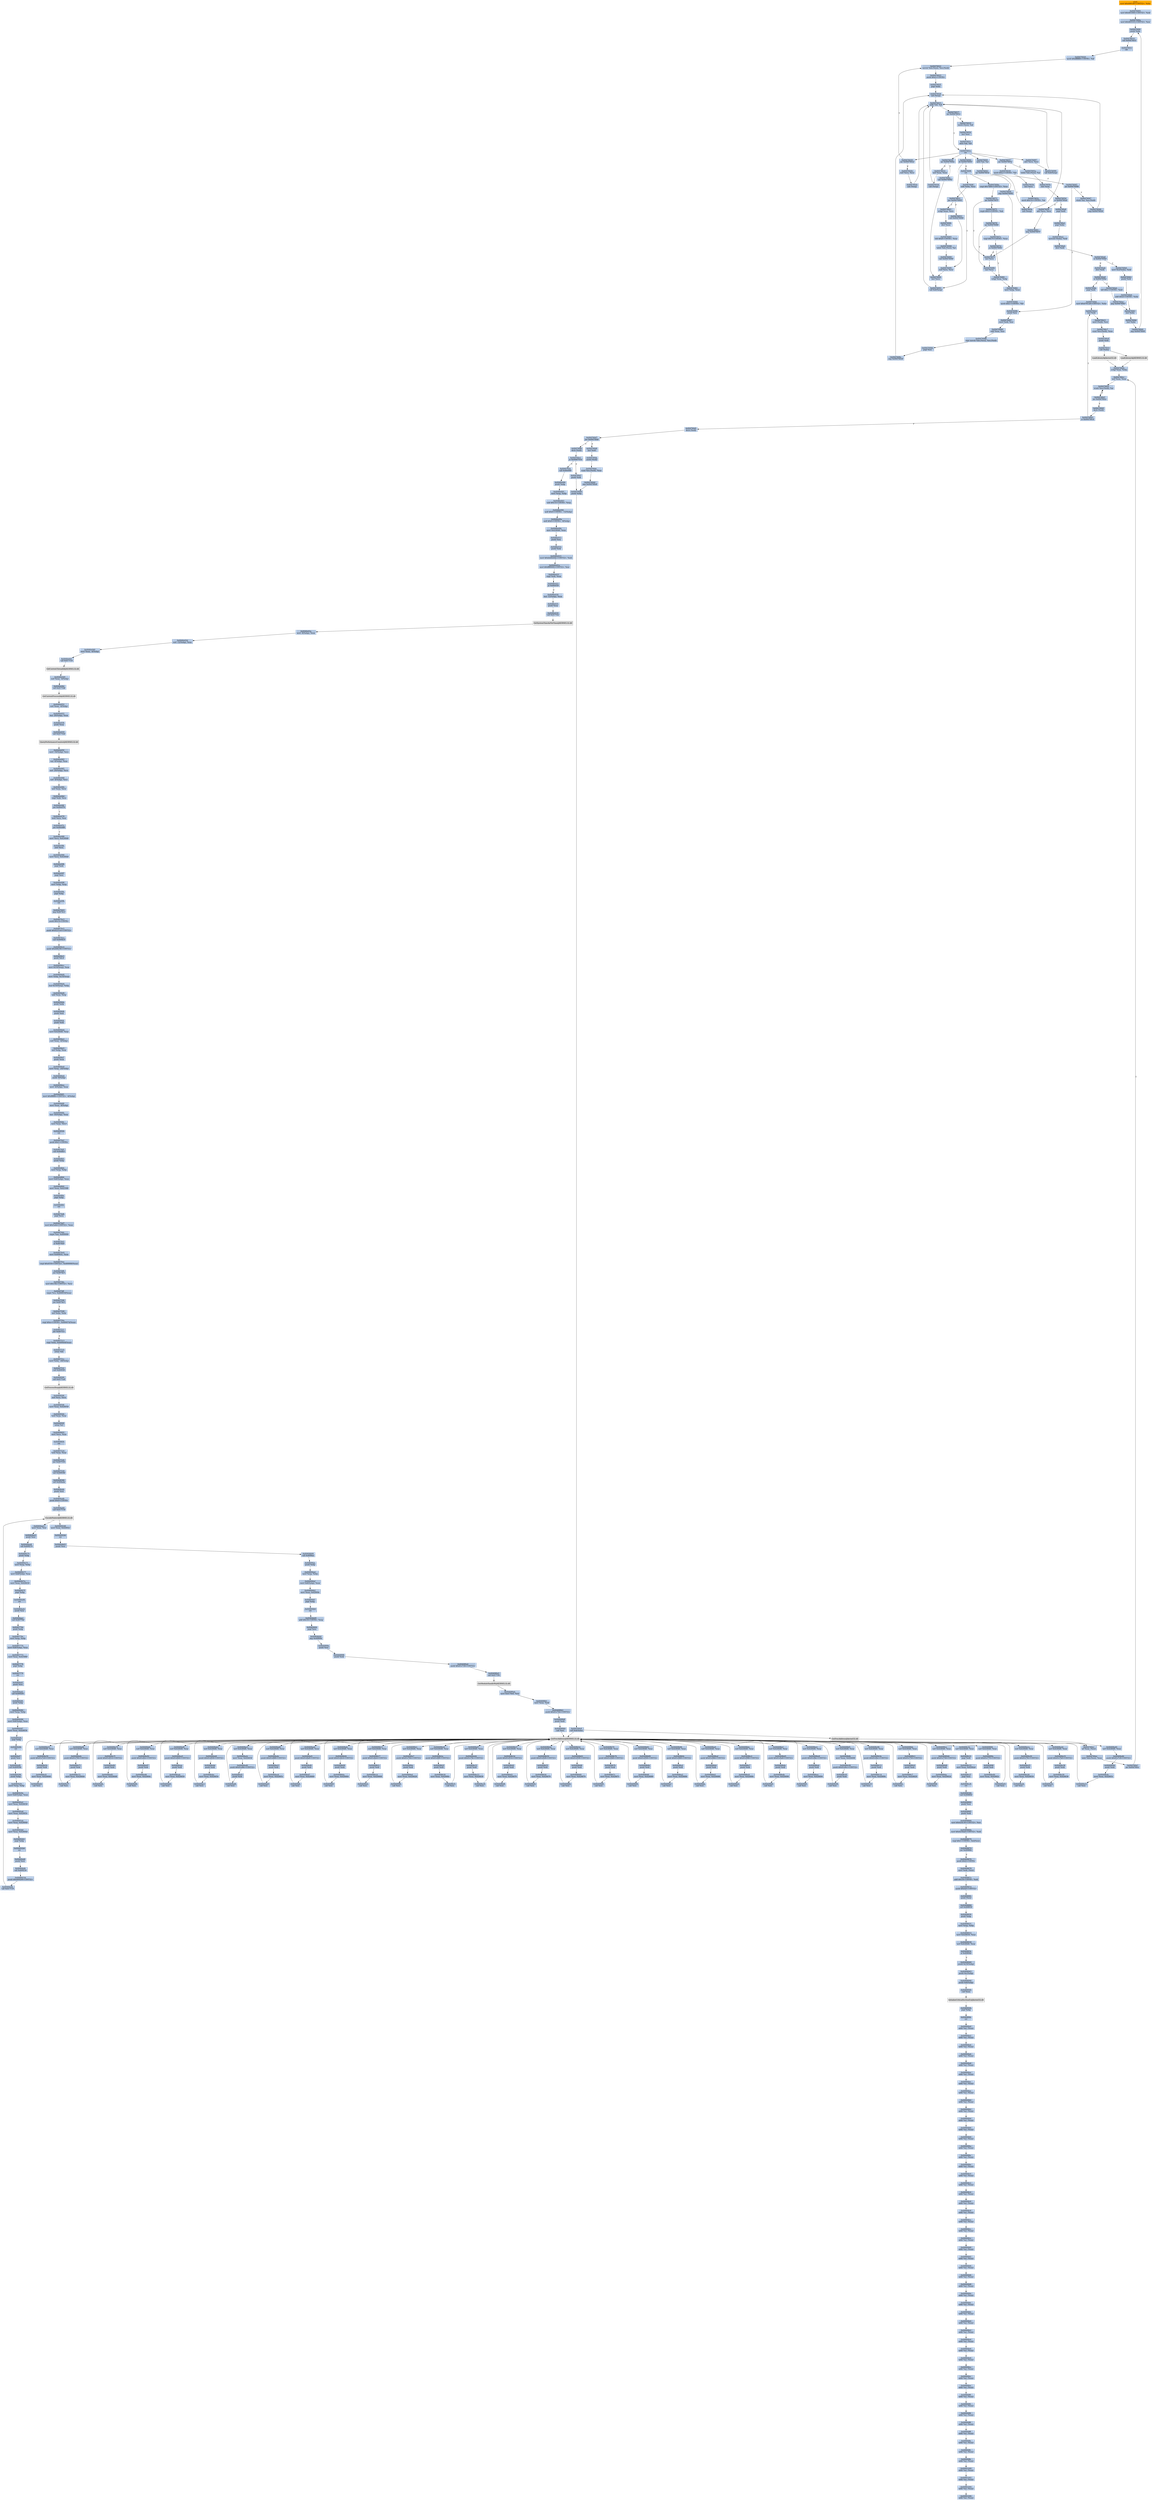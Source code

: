 digraph G {
node[shape=rectangle,style=filled,fillcolor=lightsteelblue,color=lightsteelblue]
bgcolor="transparent"
a0x00476000movl_0x4001d0UINT32_ebx[label="start\nmovl $0x4001d0<UINT32>, %ebx",fillcolor="orange",color="lightgrey"];
a0x00476005movl_0x401000UINT32_edi[label="0x00476005\nmovl $0x401000<UINT32>, %edi"];
a0x0047600amovl_0x465535UINT32_esi[label="0x0047600a\nmovl $0x465535<UINT32>, %esi"];
a0x0047600fpushl_ebx[label="0x0047600f\npushl %ebx"];
a0x00476010call_0x0047601f[label="0x00476010\ncall 0x0047601f"];
a0x0047601fcld_[label="0x0047601f\ncld "];
a0x00476020movb_0xffffff80UINT8_dl[label="0x00476020\nmovb $0xffffff80<UINT8>, %dl"];
a0x00476022movsb_ds_esi__es_edi_[label="0x00476022\nmovsb %ds:(%esi), %es:(%edi)"];
a0x00476023pushl_0x2UINT8[label="0x00476023\npushl $0x2<UINT8>"];
a0x00476025popl_ebx[label="0x00476025\npopl %ebx"];
a0x00476026call_esp_[label="0x00476026\ncall (%esp)"];
a0x00476015addb_dl_dl[label="0x00476015\naddb %dl, %dl"];
a0x00476017jne_0x0047601e[label="0x00476017\njne 0x0047601e"];
a0x00476019movb_esi__dl[label="0x00476019\nmovb (%esi), %dl"];
a0x0047601bincl_esi[label="0x0047601b\nincl %esi"];
a0x0047601cadcb_dl_dl[label="0x0047601c\nadcb %dl, %dl"];
a0x0047601eret[label="0x0047601e\nret"];
a0x00476029jae_0x00476022[label="0x00476029\njae 0x00476022"];
a0x0047602bxorl_ecx_ecx[label="0x0047602b\nxorl %ecx, %ecx"];
a0x0047602dcall_esp_[label="0x0047602d\ncall (%esp)"];
a0x00476030jae_0x0047604a[label="0x00476030\njae 0x0047604a"];
a0x00476032xorl_eax_eax[label="0x00476032\nxorl %eax, %eax"];
a0x00476034call_esp_[label="0x00476034\ncall (%esp)"];
a0x00476037jae_0x0047605a[label="0x00476037\njae 0x0047605a"];
a0x00476039movb_0x2UINT8_bl[label="0x00476039\nmovb $0x2<UINT8>, %bl"];
a0x0047603bincl_ecx[label="0x0047603b\nincl %ecx"];
a0x0047603cmovb_0x10UINT8_al[label="0x0047603c\nmovb $0x10<UINT8>, %al"];
a0x0047603ecall_esp_[label="0x0047603e\ncall (%esp)"];
a0x00476041adcb_al_al[label="0x00476041\nadcb %al, %al"];
a0x00476043jae_0x0047603e[label="0x00476043\njae 0x0047603e"];
a0x00476045jne_0x00476086[label="0x00476045\njne 0x00476086"];
a0x00476086pushl_esi[label="0x00476086\npushl %esi"];
a0x00476087movl_edi_esi[label="0x00476087\nmovl %edi, %esi"];
a0x00476089subl_eax_esi[label="0x00476089\nsubl %eax, %esi"];
a0x0047608brepz_movsb_ds_esi__es_edi_[label="0x0047608b\nrepz movsb %ds:(%esi), %es:(%edi)"];
a0x0047608dpopl_esi[label="0x0047608d\npopl %esi"];
a0x0047608ejmp_0x00476026[label="0x0047608e\njmp 0x00476026"];
a0x00476047stosb_al_es_edi_[label="0x00476047\nstosb %al, %es:(%edi)"];
a0x00476048jmp_0x00476026[label="0x00476048\njmp 0x00476026"];
a0x0047605alodsb_ds_esi__al[label="0x0047605a\nlodsb %ds:(%esi), %al"];
a0x0047605bshrl_eax[label="0x0047605b\nshrl %eax"];
a0x0047605dje_0x004760a0[label="0x0047605d\nje 0x004760a0"];
a0x0047605fadcl_ecx_ecx[label="0x0047605f\nadcl %ecx, %ecx"];
a0x00476061jmp_0x0047607f[label="0x00476061\njmp 0x0047607f"];
a0x0047607fincl_ecx[label="0x0047607f\nincl %ecx"];
a0x00476080incl_ecx[label="0x00476080\nincl %ecx"];
a0x00476081xchgl_eax_ebp[label="0x00476081\nxchgl %eax, %ebp"];
a0x00476082movl_ebp_eax[label="0x00476082\nmovl %ebp, %eax"];
a0x00476084movb_0x1UINT8_bl[label="0x00476084\nmovb $0x1<UINT8>, %bl"];
a0x0047604acall_0x00476092[label="0x0047604a\ncall 0x00476092"];
a0x00476092incl_ecx[label="0x00476092\nincl %ecx"];
a0x00476093call_0x4esp_[label="0x00476093\ncall 0x4(%esp)"];
a0x00476097adcl_ecx_ecx[label="0x00476097\nadcl %ecx, %ecx"];
a0x00476099call_0x4esp_[label="0x00476099\ncall 0x4(%esp)"];
a0x0047609djb_0x00476093[label="0x0047609d\njb 0x00476093"];
a0x0047609fret[label="0x0047609f\nret"];
a0x0047604fsubl_ebx_ecx[label="0x0047604f\nsubl %ebx, %ecx"];
a0x00476051jne_0x00476063[label="0x00476051\njne 0x00476063"];
a0x00476063xchgl_eax_ecx[label="0x00476063\nxchgl %eax, %ecx"];
a0x00476064decl_eax[label="0x00476064\ndecl %eax"];
a0x00476065shll_0x8UINT8_eax[label="0x00476065\nshll $0x8<UINT8>, %eax"];
a0x00476068lodsb_ds_esi__al[label="0x00476068\nlodsb %ds:(%esi), %al"];
a0x00476069call_0x00476090[label="0x00476069\ncall 0x00476090"];
a0x00476090xorl_ecx_ecx[label="0x00476090\nxorl %ecx, %ecx"];
a0x0047606ecmpl_0x7d00UINT32_eax[label="0x0047606e\ncmpl $0x7d00<UINT32>, %eax"];
a0x00476073jae_0x0047607f[label="0x00476073\njae 0x0047607f"];
a0x00476075cmpb_0x5UINT8_ah[label="0x00476075\ncmpb $0x5<UINT8>, %ah"];
a0x00476078jae_0x00476080[label="0x00476078\njae 0x00476080"];
a0x0047607acmpl_0x7fUINT8_eax[label="0x0047607a\ncmpl $0x7f<UINT8>, %eax"];
a0x0047607dja_0x00476081[label="0x0047607d\nja 0x00476081"];
a0x00476053call_0x00476090[label="0x00476053\ncall 0x00476090"];
a0x00476058jmp_0x00476082[label="0x00476058\njmp 0x00476082"];
a0x004760a0popl_edi[label="0x004760a0\npopl %edi"];
a0x004760a1popl_ebx[label="0x004760a1\npopl %ebx"];
a0x004760a2movzwl_ebx__edi[label="0x004760a2\nmovzwl (%ebx), %edi"];
a0x004760a5decl_edi[label="0x004760a5\ndecl %edi"];
a0x004760a6je_0x004760b0[label="0x004760a6\nje 0x004760b0"];
a0x004760a8decl_edi[label="0x004760a8\ndecl %edi"];
a0x004760a9je_0x004760be[label="0x004760a9\nje 0x004760be"];
a0x004760abshll_0xcUINT8_edi[label="0x004760ab\nshll $0xc<UINT8>, %edi"];
a0x004760aejmp_0x004760b7[label="0x004760ae\njmp 0x004760b7"];
a0x004760b7incl_ebx[label="0x004760b7\nincl %ebx"];
a0x004760b8incl_ebx[label="0x004760b8\nincl %ebx"];
a0x004760b9jmp_0x0047600f[label="0x004760b9\njmp 0x0047600f"];
a0x004760b0movl_0x2ebx__edi[label="0x004760b0\nmovl 0x2(%ebx), %edi"];
a0x004760b3pushl_edi[label="0x004760b3\npushl %edi"];
a0x004760b4addl_0x4UINT8_ebx[label="0x004760b4\naddl $0x4<UINT8>, %ebx"];
a0x004760bepopl_edi[label="0x004760be\npopl %edi"];
a0x004760bfmovl_0x476128UINT32_ebx[label="0x004760bf\nmovl $0x476128<UINT32>, %ebx"];
a0x004760c4incl_edi[label="0x004760c4\nincl %edi"];
a0x004760c5movl_edi__esi[label="0x004760c5\nmovl (%edi), %esi"];
a0x004760c7scasl_es_edi__eax[label="0x004760c7\nscasl %es:(%edi), %eax"];
a0x004760c8pushl_edi[label="0x004760c8\npushl %edi"];
a0x004760c9call_ebx_[label="0x004760c9\ncall (%ebx)"];
LoadLibraryA_kernel32_dll[label="LoadLibraryA@kernel32.dll",fillcolor="lightgrey",color="lightgrey"];
a0x004760cbxchgl_eax_ebp[label="0x004760cb\nxchgl %eax, %ebp"];
a0x004760ccxorl_eax_eax[label="0x004760cc\nxorl %eax, %eax"];
a0x004760cescasb_es_edi__al[label="0x004760ce\nscasb %es:(%edi), %al"];
a0x004760cfjne_0x004760ce[label="0x004760cf\njne 0x004760ce"];
a0x004760d1decb_edi_[label="0x004760d1\ndecb (%edi)"];
a0x004760d3je_0x004760c4[label="0x004760d3\nje 0x004760c4"];
a0x004760d5decb_edi_[label="0x004760d5\ndecb (%edi)"];
a0x004760d7jne_0x004760df[label="0x004760d7\njne 0x004760df"];
a0x004760dfdecb_edi_[label="0x004760df\ndecb (%edi)"];
a0x004760e1je_0x0040763e[label="0x004760e1\nje 0x0040763e"];
a0x004760e7pushl_edi[label="0x004760e7\npushl %edi"];
a0x004760e8pushl_ebp[label="0x004760e8\npushl %ebp"];
a0x004760e9call_0x4ebx_[label="0x004760e9\ncall 0x4(%ebx)"];
GetProcAddress_kernel32_dll[label="GetProcAddress@kernel32.dll",fillcolor="lightgrey",color="lightgrey"];
a0x004760ecorl_eax_esi_[label="0x004760ec\norl %eax, (%esi)"];
a0x004760eelodsl_ds_esi__eax[label="0x004760ee\nlodsl %ds:(%esi), %eax"];
a0x004760efjne_0x004760cc[label="0x004760ef\njne 0x004760cc"];
a0x004760d9incl_edi[label="0x004760d9\nincl %edi"];
a0x004760dapushl_edi_[label="0x004760da\npushl (%edi)"];
a0x004760dcscasl_es_edi__eax[label="0x004760dc\nscasl %es:(%edi), %eax"];
a0x004760ddjmp_0x004760e8[label="0x004760dd\njmp 0x004760e8"];
GetProcAddress_KERNEL32_dll[label="GetProcAddress@KERNEL32.dll",fillcolor="lightgrey",color="lightgrey"];
LoadLibraryA_KERNEL32_dll[label="LoadLibraryA@KERNEL32.dll",fillcolor="lightgrey",color="lightgrey"];
a0x0040763ecall_0x40e000[label="0x0040763e\ncall 0x40e000"];
a0x0040e000pushl_ebp[label="0x0040e000\npushl %ebp"];
a0x0040e001movl_esp_ebp[label="0x0040e001\nmovl %esp, %ebp"];
a0x0040e003subl_0x14UINT8_esp[label="0x0040e003\nsubl $0x14<UINT8>, %esp"];
a0x0040e006andl_0x0UINT8__12ebp_[label="0x0040e006\nandl $0x0<UINT8>, -12(%ebp)"];
a0x0040e00aandl_0x0UINT8__8ebp_[label="0x0040e00a\nandl $0x0<UINT8>, -8(%ebp)"];
a0x0040e00emovl_0x4240d0_eax[label="0x0040e00e\nmovl 0x4240d0, %eax"];
a0x0040e013pushl_esi[label="0x0040e013\npushl %esi"];
a0x0040e014pushl_edi[label="0x0040e014\npushl %edi"];
a0x0040e015movl_0xbb40e64eUINT32_edi[label="0x0040e015\nmovl $0xbb40e64e<UINT32>, %edi"];
a0x0040e01amovl_0xffff0000UINT32_esi[label="0x0040e01a\nmovl $0xffff0000<UINT32>, %esi"];
a0x0040e01fcmpl_edi_eax[label="0x0040e01f\ncmpl %edi, %eax"];
a0x0040e021je_0x40e030[label="0x0040e021\nje 0x40e030"];
a0x0040e030leal__12ebp__eax[label="0x0040e030\nleal -12(%ebp), %eax"];
a0x0040e033pushl_eax[label="0x0040e033\npushl %eax"];
a0x0040e034call_0x4171bc[label="0x0040e034\ncall 0x4171bc"];
GetSystemTimeAsFileTime_KERNEL32_dll[label="GetSystemTimeAsFileTime@KERNEL32.dll",fillcolor="lightgrey",color="lightgrey"];
a0x0040e03amovl__8ebp__eax[label="0x0040e03a\nmovl -8(%ebp), %eax"];
a0x0040e03dxorl__12ebp__eax[label="0x0040e03d\nxorl -12(%ebp), %eax"];
a0x0040e040movl_eax__4ebp_[label="0x0040e040\nmovl %eax, -4(%ebp)"];
a0x0040e043call_0x417154[label="0x0040e043\ncall 0x417154"];
GetCurrentThreadId_KERNEL32_dll[label="GetCurrentThreadId@KERNEL32.dll",fillcolor="lightgrey",color="lightgrey"];
a0x0040e049xorl_eax__4ebp_[label="0x0040e049\nxorl %eax, -4(%ebp)"];
a0x0040e04ccall_0x4171b8[label="0x0040e04c\ncall 0x4171b8"];
GetCurrentProcessId_KERNEL32_dll[label="GetCurrentProcessId@KERNEL32.dll",fillcolor="lightgrey",color="lightgrey"];
a0x0040e052xorl_eax__4ebp_[label="0x0040e052\nxorl %eax, -4(%ebp)"];
a0x0040e055leal__20ebp__eax[label="0x0040e055\nleal -20(%ebp), %eax"];
a0x0040e058pushl_eax[label="0x0040e058\npushl %eax"];
a0x0040e059call_0x4171b4[label="0x0040e059\ncall 0x4171b4"];
QueryPerformanceCounter_KERNEL32_dll[label="QueryPerformanceCounter@KERNEL32.dll",fillcolor="lightgrey",color="lightgrey"];
a0x0040e05fmovl__16ebp__ecx[label="0x0040e05f\nmovl -16(%ebp), %ecx"];
a0x0040e062leal__4ebp__eax[label="0x0040e062\nleal -4(%ebp), %eax"];
a0x0040e065xorl__20ebp__ecx[label="0x0040e065\nxorl -20(%ebp), %ecx"];
a0x0040e068xorl__4ebp__ecx[label="0x0040e068\nxorl -4(%ebp), %ecx"];
a0x0040e06bxorl_eax_ecx[label="0x0040e06b\nxorl %eax, %ecx"];
a0x0040e06dcmpl_edi_ecx[label="0x0040e06d\ncmpl %edi, %ecx"];
a0x0040e06fjne_0x40e078[label="0x0040e06f\njne 0x40e078"];
a0x0040e078testl_ecx_esi[label="0x0040e078\ntestl %ecx, %esi"];
a0x0040e07ajne_0x40e088[label="0x0040e07a\njne 0x40e088"];
a0x0040e088movl_ecx_0x4240d0[label="0x0040e088\nmovl %ecx, 0x4240d0"];
a0x0040e08enotl_ecx[label="0x0040e08e\nnotl %ecx"];
a0x0040e090movl_ecx_0x4240d4[label="0x0040e090\nmovl %ecx, 0x4240d4"];
a0x0040e096popl_edi[label="0x0040e096\npopl %edi"];
a0x0040e097popl_esi[label="0x0040e097\npopl %esi"];
a0x0040e098movl_ebp_esp[label="0x0040e098\nmovl %ebp, %esp"];
a0x0040e09apopl_ebp[label="0x0040e09a\npopl %ebp"];
a0x0040e09bret[label="0x0040e09b\nret"];
a0x00407643jmp_0x4074c3[label="0x00407643\njmp 0x4074c3"];
a0x004074c3pushl_0x14UINT8[label="0x004074c3\npushl $0x14<UINT8>"];
a0x004074c5pushl_0x4221e0UINT32[label="0x004074c5\npushl $0x4221e0<UINT32>"];
a0x004074cacall_0x4094c0[label="0x004074ca\ncall 0x4094c0"];
a0x004094c0pushl_0x406c90UINT32[label="0x004094c0\npushl $0x406c90<UINT32>"];
a0x004094c5pushl_fs_0[label="0x004094c5\npushl %fs:0"];
a0x004094ccmovl_0x10esp__eax[label="0x004094cc\nmovl 0x10(%esp), %eax"];
a0x004094d0movl_ebp_0x10esp_[label="0x004094d0\nmovl %ebp, 0x10(%esp)"];
a0x004094d4leal_0x10esp__ebp[label="0x004094d4\nleal 0x10(%esp), %ebp"];
a0x004094d8subl_eax_esp[label="0x004094d8\nsubl %eax, %esp"];
a0x004094dapushl_ebx[label="0x004094da\npushl %ebx"];
a0x004094dbpushl_esi[label="0x004094db\npushl %esi"];
a0x004094dcpushl_edi[label="0x004094dc\npushl %edi"];
a0x004094ddmovl_0x4240d0_eax[label="0x004094dd\nmovl 0x4240d0, %eax"];
a0x004094e2xorl_eax__4ebp_[label="0x004094e2\nxorl %eax, -4(%ebp)"];
a0x004094e5xorl_ebp_eax[label="0x004094e5\nxorl %ebp, %eax"];
a0x004094e7pushl_eax[label="0x004094e7\npushl %eax"];
a0x004094e8movl_esp__24ebp_[label="0x004094e8\nmovl %esp, -24(%ebp)"];
a0x004094ebpushl__8ebp_[label="0x004094eb\npushl -8(%ebp)"];
a0x004094eemovl__4ebp__eax[label="0x004094ee\nmovl -4(%ebp), %eax"];
a0x004094f1movl_0xfffffffeUINT32__4ebp_[label="0x004094f1\nmovl $0xfffffffe<UINT32>, -4(%ebp)"];
a0x004094f8movl_eax__8ebp_[label="0x004094f8\nmovl %eax, -8(%ebp)"];
a0x004094fbleal__16ebp__eax[label="0x004094fb\nleal -16(%ebp), %eax"];
a0x004094femovl_eax_fs_0[label="0x004094fe\nmovl %eax, %fs:0"];
a0x00409504ret[label="0x00409504\nret"];
a0x004074cfpushl_0x1UINT8[label="0x004074cf\npushl $0x1<UINT8>"];
a0x004074d1call_0x40dfb3[label="0x004074d1\ncall 0x40dfb3"];
a0x0040dfb3pushl_ebp[label="0x0040dfb3\npushl %ebp"];
a0x0040dfb4movl_esp_ebp[label="0x0040dfb4\nmovl %esp, %ebp"];
a0x0040dfb6movl_0x8ebp__eax[label="0x0040dfb6\nmovl 0x8(%ebp), %eax"];
a0x0040dfb9movl_eax_0x4259f8[label="0x0040dfb9\nmovl %eax, 0x4259f8"];
a0x0040dfbepopl_ebp[label="0x0040dfbe\npopl %ebp"];
a0x0040dfbfret[label="0x0040dfbf\nret"];
a0x004074d6popl_ecx[label="0x004074d6\npopl %ecx"];
a0x004074d7movl_0x5a4dUINT32_eax[label="0x004074d7\nmovl $0x5a4d<UINT32>, %eax"];
a0x004074dccmpw_ax_0x400000[label="0x004074dc\ncmpw %ax, 0x400000"];
a0x004074e3je_0x4074e9[label="0x004074e3\nje 0x4074e9"];
a0x004074e9movl_0x40003c_eax[label="0x004074e9\nmovl 0x40003c, %eax"];
a0x004074eecmpl_0x4550UINT32_0x400000eax_[label="0x004074ee\ncmpl $0x4550<UINT32>, 0x400000(%eax)"];
a0x004074f8jne_0x4074e5[label="0x004074f8\njne 0x4074e5"];
a0x004074famovl_0x10bUINT32_ecx[label="0x004074fa\nmovl $0x10b<UINT32>, %ecx"];
a0x004074ffcmpw_cx_0x400018eax_[label="0x004074ff\ncmpw %cx, 0x400018(%eax)"];
a0x00407506jne_0x4074e5[label="0x00407506\njne 0x4074e5"];
a0x00407508xorl_ebx_ebx[label="0x00407508\nxorl %ebx, %ebx"];
a0x0040750acmpl_0xeUINT8_0x400074eax_[label="0x0040750a\ncmpl $0xe<UINT8>, 0x400074(%eax)"];
a0x00407511jbe_0x40751c[label="0x00407511\njbe 0x40751c"];
a0x00407513cmpl_ebx_0x4000e8eax_[label="0x00407513\ncmpl %ebx, 0x4000e8(%eax)"];
a0x00407519setne_bl[label="0x00407519\nsetne %bl"];
a0x0040751cmovl_ebx__28ebp_[label="0x0040751c\nmovl %ebx, -28(%ebp)"];
a0x0040751fcall_0x4095f0[label="0x0040751f\ncall 0x4095f0"];
a0x004095f0call_0x4171a0[label="0x004095f0\ncall 0x4171a0"];
GetProcessHeap_KERNEL32_dll[label="GetProcessHeap@KERNEL32.dll",fillcolor="lightgrey",color="lightgrey"];
a0x004095f6xorl_ecx_ecx[label="0x004095f6\nxorl %ecx, %ecx"];
a0x004095f8movl_eax_0x426058[label="0x004095f8\nmovl %eax, 0x426058"];
a0x004095fdtestl_eax_eax[label="0x004095fd\ntestl %eax, %eax"];
a0x004095ffsetne_cl[label="0x004095ff\nsetne %cl"];
a0x00409602movl_ecx_eax[label="0x00409602\nmovl %ecx, %eax"];
a0x00409604ret[label="0x00409604\nret"];
a0x00407524testl_eax_eax[label="0x00407524\ntestl %eax, %eax"];
a0x00407526jne_0x407530[label="0x00407526\njne 0x407530"];
a0x00407530call_0x408586[label="0x00407530\ncall 0x408586"];
a0x00408586call_0x404ada[label="0x00408586\ncall 0x404ada"];
a0x00404adapushl_esi[label="0x00404ada\npushl %esi"];
a0x00404adbpushl_0x0UINT8[label="0x00404adb\npushl $0x0<UINT8>"];
a0x00404addcall_0x417118[label="0x00404add\ncall 0x417118"];
EncodePointer_KERNEL32_dll[label="EncodePointer@KERNEL32.dll",fillcolor="lightgrey",color="lightgrey"];
a0x00404ae3movl_eax_esi[label="0x00404ae3\nmovl %eax, %esi"];
a0x00404ae5pushl_esi[label="0x00404ae5\npushl %esi"];
a0x00404ae6call_0x409274[label="0x00404ae6\ncall 0x409274"];
a0x00409274pushl_ebp[label="0x00409274\npushl %ebp"];
a0x00409275movl_esp_ebp[label="0x00409275\nmovl %esp, %ebp"];
a0x00409277movl_0x8ebp__eax[label="0x00409277\nmovl 0x8(%ebp), %eax"];
a0x0040927amovl_eax_0x426030[label="0x0040927a\nmovl %eax, 0x426030"];
a0x0040927fpopl_ebp[label="0x0040927f\npopl %ebp"];
a0x00409280ret[label="0x00409280\nret"];
a0x00404aebpushl_esi[label="0x00404aeb\npushl %esi"];
a0x00404aeccall_0x40776d[label="0x00404aec\ncall 0x40776d"];
a0x0040776dpushl_ebp[label="0x0040776d\npushl %ebp"];
a0x0040776emovl_esp_ebp[label="0x0040776e\nmovl %esp, %ebp"];
a0x00407770movl_0x8ebp__eax[label="0x00407770\nmovl 0x8(%ebp), %eax"];
a0x00407773movl_eax_0x425880[label="0x00407773\nmovl %eax, 0x425880"];
a0x00407778popl_ebp[label="0x00407778\npopl %ebp"];
a0x00407779ret[label="0x00407779\nret"];
a0x00404af1pushl_esi[label="0x00404af1\npushl %esi"];
a0x00404af2call_0x409281[label="0x00404af2\ncall 0x409281"];
a0x00409281pushl_ebp[label="0x00409281\npushl %ebp"];
a0x00409282movl_esp_ebp[label="0x00409282\nmovl %esp, %ebp"];
a0x00409284movl_0x8ebp__eax[label="0x00409284\nmovl 0x8(%ebp), %eax"];
a0x00409287movl_eax_0x426034[label="0x00409287\nmovl %eax, 0x426034"];
a0x0040928cpopl_ebp[label="0x0040928c\npopl %ebp"];
a0x0040928dret[label="0x0040928d\nret"];
a0x00404af7pushl_esi[label="0x00404af7\npushl %esi"];
a0x00404af8call_0x40929b[label="0x00404af8\ncall 0x40929b"];
a0x0040929bpushl_ebp[label="0x0040929b\npushl %ebp"];
a0x0040929cmovl_esp_ebp[label="0x0040929c\nmovl %esp, %ebp"];
a0x0040929emovl_0x8ebp__eax[label="0x0040929e\nmovl 0x8(%ebp), %eax"];
a0x004092a1movl_eax_0x426038[label="0x004092a1\nmovl %eax, 0x426038"];
a0x004092a6movl_eax_0x42603c[label="0x004092a6\nmovl %eax, 0x42603c"];
a0x004092abmovl_eax_0x426040[label="0x004092ab\nmovl %eax, 0x426040"];
a0x004092b0movl_eax_0x426044[label="0x004092b0\nmovl %eax, 0x426044"];
a0x004092b5popl_ebp[label="0x004092b5\npopl %ebp"];
a0x004092b6ret[label="0x004092b6\nret"];
a0x00404afdpushl_esi[label="0x00404afd\npushl %esi"];
a0x00404afecall_0x40923d[label="0x00404afe\ncall 0x40923d"];
a0x0040923dpushl_0x409209UINT32[label="0x0040923d\npushl $0x409209<UINT32>"];
a0x00409242call_0x417118[label="0x00409242\ncall 0x417118"];
a0x00409248movl_eax_0x42602c[label="0x00409248\nmovl %eax, 0x42602c"];
a0x0040924dret[label="0x0040924d\nret"];
a0x00404b03pushl_esi[label="0x00404b03\npushl %esi"];
a0x00404b04call_0x4094ac[label="0x00404b04\ncall 0x4094ac"];
a0x004094acpushl_ebp[label="0x004094ac\npushl %ebp"];
a0x004094admovl_esp_ebp[label="0x004094ad\nmovl %esp, %ebp"];
a0x004094afmovl_0x8ebp__eax[label="0x004094af\nmovl 0x8(%ebp), %eax"];
a0x004094b2movl_eax_0x42604c[label="0x004094b2\nmovl %eax, 0x42604c"];
a0x004094b7popl_ebp[label="0x004094b7\npopl %ebp"];
a0x004094b8ret[label="0x004094b8\nret"];
a0x00404b09addl_0x18UINT8_esp[label="0x00404b09\naddl $0x18<UINT8>, %esp"];
a0x00404b0cpopl_esi[label="0x00404b0c\npopl %esi"];
a0x00404b0djmp_0x40899e[label="0x00404b0d\njmp 0x40899e"];
a0x0040899epushl_esi[label="0x0040899e\npushl %esi"];
a0x0040899fpushl_edi[label="0x0040899f\npushl %edi"];
a0x004089a0pushl_0x41e728UINT32[label="0x004089a0\npushl $0x41e728<UINT32>"];
a0x004089a5call_0x41719c[label="0x004089a5\ncall 0x41719c"];
GetModuleHandleW_KERNEL32_dll[label="GetModuleHandleW@KERNEL32.dll",fillcolor="lightgrey",color="lightgrey"];
a0x004089abmovl_0x4170e0_esi[label="0x004089ab\nmovl 0x4170e0, %esi"];
a0x004089b1movl_eax_edi[label="0x004089b1\nmovl %eax, %edi"];
a0x004089b3pushl_0x41e744UINT32[label="0x004089b3\npushl $0x41e744<UINT32>"];
a0x004089b8pushl_edi[label="0x004089b8\npushl %edi"];
a0x004089b9call_esi[label="0x004089b9\ncall %esi"];
a0x004089bbxorl_0x4240d0_eax[label="0x004089bb\nxorl 0x4240d0, %eax"];
a0x004089c1pushl_0x41e750UINT32[label="0x004089c1\npushl $0x41e750<UINT32>"];
a0x004089c6pushl_edi[label="0x004089c6\npushl %edi"];
a0x004089c7movl_eax_0x426620[label="0x004089c7\nmovl %eax, 0x426620"];
a0x004089cccall_esi[label="0x004089cc\ncall %esi"];
a0x004089cexorl_0x4240d0_eax[label="0x004089ce\nxorl 0x4240d0, %eax"];
a0x004089d4pushl_0x41e758UINT32[label="0x004089d4\npushl $0x41e758<UINT32>"];
a0x004089d9pushl_edi[label="0x004089d9\npushl %edi"];
a0x004089damovl_eax_0x426624[label="0x004089da\nmovl %eax, 0x426624"];
a0x004089dfcall_esi[label="0x004089df\ncall %esi"];
a0x004089e1xorl_0x4240d0_eax[label="0x004089e1\nxorl 0x4240d0, %eax"];
a0x004089e7pushl_0x41e764UINT32[label="0x004089e7\npushl $0x41e764<UINT32>"];
a0x004089ecpushl_edi[label="0x004089ec\npushl %edi"];
a0x004089edmovl_eax_0x426628[label="0x004089ed\nmovl %eax, 0x426628"];
a0x004089f2call_esi[label="0x004089f2\ncall %esi"];
a0x004089f4xorl_0x4240d0_eax[label="0x004089f4\nxorl 0x4240d0, %eax"];
a0x004089fapushl_0x41e770UINT32[label="0x004089fa\npushl $0x41e770<UINT32>"];
a0x004089ffpushl_edi[label="0x004089ff\npushl %edi"];
a0x00408a00movl_eax_0x42662c[label="0x00408a00\nmovl %eax, 0x42662c"];
a0x00408a05call_esi[label="0x00408a05\ncall %esi"];
a0x00408a07xorl_0x4240d0_eax[label="0x00408a07\nxorl 0x4240d0, %eax"];
a0x00408a0dpushl_0x41e78cUINT32[label="0x00408a0d\npushl $0x41e78c<UINT32>"];
a0x00408a12pushl_edi[label="0x00408a12\npushl %edi"];
a0x00408a13movl_eax_0x426630[label="0x00408a13\nmovl %eax, 0x426630"];
a0x00408a18call_esi[label="0x00408a18\ncall %esi"];
a0x00408a1axorl_0x4240d0_eax[label="0x00408a1a\nxorl 0x4240d0, %eax"];
a0x00408a20pushl_0x41e79cUINT32[label="0x00408a20\npushl $0x41e79c<UINT32>"];
a0x00408a25pushl_edi[label="0x00408a25\npushl %edi"];
a0x00408a26movl_eax_0x426634[label="0x00408a26\nmovl %eax, 0x426634"];
a0x00408a2bcall_esi[label="0x00408a2b\ncall %esi"];
a0x00408a2dxorl_0x4240d0_eax[label="0x00408a2d\nxorl 0x4240d0, %eax"];
a0x00408a33pushl_0x41e7b0UINT32[label="0x00408a33\npushl $0x41e7b0<UINT32>"];
a0x00408a38pushl_edi[label="0x00408a38\npushl %edi"];
a0x00408a39movl_eax_0x426638[label="0x00408a39\nmovl %eax, 0x426638"];
a0x00408a3ecall_esi[label="0x00408a3e\ncall %esi"];
a0x00408a40xorl_0x4240d0_eax[label="0x00408a40\nxorl 0x4240d0, %eax"];
a0x00408a46pushl_0x41e7c8UINT32[label="0x00408a46\npushl $0x41e7c8<UINT32>"];
a0x00408a4bpushl_edi[label="0x00408a4b\npushl %edi"];
a0x00408a4cmovl_eax_0x42663c[label="0x00408a4c\nmovl %eax, 0x42663c"];
a0x00408a51call_esi[label="0x00408a51\ncall %esi"];
a0x00408a53xorl_0x4240d0_eax[label="0x00408a53\nxorl 0x4240d0, %eax"];
a0x00408a59pushl_0x41e7e0UINT32[label="0x00408a59\npushl $0x41e7e0<UINT32>"];
a0x00408a5epushl_edi[label="0x00408a5e\npushl %edi"];
a0x00408a5fmovl_eax_0x426640[label="0x00408a5f\nmovl %eax, 0x426640"];
a0x00408a64call_esi[label="0x00408a64\ncall %esi"];
a0x00408a66xorl_0x4240d0_eax[label="0x00408a66\nxorl 0x4240d0, %eax"];
a0x00408a6cpushl_0x41e7f4UINT32[label="0x00408a6c\npushl $0x41e7f4<UINT32>"];
a0x00408a71pushl_edi[label="0x00408a71\npushl %edi"];
a0x00408a72movl_eax_0x426644[label="0x00408a72\nmovl %eax, 0x426644"];
a0x00408a77call_esi[label="0x00408a77\ncall %esi"];
a0x00408a79xorl_0x4240d0_eax[label="0x00408a79\nxorl 0x4240d0, %eax"];
a0x00408a7fpushl_0x41e814UINT32[label="0x00408a7f\npushl $0x41e814<UINT32>"];
a0x00408a84pushl_edi[label="0x00408a84\npushl %edi"];
a0x00408a85movl_eax_0x426648[label="0x00408a85\nmovl %eax, 0x426648"];
a0x00408a8acall_esi[label="0x00408a8a\ncall %esi"];
a0x00408a8cxorl_0x4240d0_eax[label="0x00408a8c\nxorl 0x4240d0, %eax"];
a0x00408a92pushl_0x41e82cUINT32[label="0x00408a92\npushl $0x41e82c<UINT32>"];
a0x00408a97pushl_edi[label="0x00408a97\npushl %edi"];
a0x00408a98movl_eax_0x42664c[label="0x00408a98\nmovl %eax, 0x42664c"];
a0x00408a9dcall_esi[label="0x00408a9d\ncall %esi"];
a0x00408a9fxorl_0x4240d0_eax[label="0x00408a9f\nxorl 0x4240d0, %eax"];
a0x00408aa5pushl_0x41e844UINT32[label="0x00408aa5\npushl $0x41e844<UINT32>"];
a0x00408aaapushl_edi[label="0x00408aaa\npushl %edi"];
a0x00408aabmovl_eax_0x426650[label="0x00408aab\nmovl %eax, 0x426650"];
a0x00408ab0call_esi[label="0x00408ab0\ncall %esi"];
a0x00408ab2xorl_0x4240d0_eax[label="0x00408ab2\nxorl 0x4240d0, %eax"];
a0x00408ab8pushl_0x41e858UINT32[label="0x00408ab8\npushl $0x41e858<UINT32>"];
a0x00408abdpushl_edi[label="0x00408abd\npushl %edi"];
a0x00408abemovl_eax_0x426654[label="0x00408abe\nmovl %eax, 0x426654"];
a0x00408ac3call_esi[label="0x00408ac3\ncall %esi"];
a0x00408ac5xorl_0x4240d0_eax[label="0x00408ac5\nxorl 0x4240d0, %eax"];
a0x00408acbmovl_eax_0x426658[label="0x00408acb\nmovl %eax, 0x426658"];
a0x00408ad0pushl_0x41e86cUINT32[label="0x00408ad0\npushl $0x41e86c<UINT32>"];
a0x00408ad5pushl_edi[label="0x00408ad5\npushl %edi"];
a0x00408ad6call_esi[label="0x00408ad6\ncall %esi"];
a0x00408ad8xorl_0x4240d0_eax[label="0x00408ad8\nxorl 0x4240d0, %eax"];
a0x00408adepushl_0x41e888UINT32[label="0x00408ade\npushl $0x41e888<UINT32>"];
a0x00408ae3pushl_edi[label="0x00408ae3\npushl %edi"];
a0x00408ae4movl_eax_0x42665c[label="0x00408ae4\nmovl %eax, 0x42665c"];
a0x00408ae9call_esi[label="0x00408ae9\ncall %esi"];
a0x00408aebxorl_0x4240d0_eax[label="0x00408aeb\nxorl 0x4240d0, %eax"];
a0x00408af1pushl_0x41e8a8UINT32[label="0x00408af1\npushl $0x41e8a8<UINT32>"];
a0x00408af6pushl_edi[label="0x00408af6\npushl %edi"];
a0x00408af7movl_eax_0x426660[label="0x00408af7\nmovl %eax, 0x426660"];
a0x00408afccall_esi[label="0x00408afc\ncall %esi"];
a0x00408afexorl_0x4240d0_eax[label="0x00408afe\nxorl 0x4240d0, %eax"];
a0x00408b04pushl_0x41e8c4UINT32[label="0x00408b04\npushl $0x41e8c4<UINT32>"];
a0x00408b09pushl_edi[label="0x00408b09\npushl %edi"];
a0x00408b0amovl_eax_0x426664[label="0x00408b0a\nmovl %eax, 0x426664"];
a0x00408b0fcall_esi[label="0x00408b0f\ncall %esi"];
a0x00408b11xorl_0x4240d0_eax[label="0x00408b11\nxorl 0x4240d0, %eax"];
a0x00408b17pushl_0x41e8e4UINT32[label="0x00408b17\npushl $0x41e8e4<UINT32>"];
a0x00408b1cpushl_edi[label="0x00408b1c\npushl %edi"];
a0x00408b1dmovl_eax_0x426668[label="0x00408b1d\nmovl %eax, 0x426668"];
a0x00408b22call_esi[label="0x00408b22\ncall %esi"];
a0x00408b24xorl_0x4240d0_eax[label="0x00408b24\nxorl 0x4240d0, %eax"];
a0x00408b2apushl_0x41e8f8UINT32[label="0x00408b2a\npushl $0x41e8f8<UINT32>"];
a0x00408b2fpushl_edi[label="0x00408b2f\npushl %edi"];
a0x00408b30movl_eax_0x42666c[label="0x00408b30\nmovl %eax, 0x42666c"];
a0x00408b35call_esi[label="0x00408b35\ncall %esi"];
a0x00408b37xorl_0x4240d0_eax[label="0x00408b37\nxorl 0x4240d0, %eax"];
a0x00408b3dpushl_0x41e914UINT32[label="0x00408b3d\npushl $0x41e914<UINT32>"];
a0x00408b42pushl_edi[label="0x00408b42\npushl %edi"];
a0x00408b43movl_eax_0x426670[label="0x00408b43\nmovl %eax, 0x426670"];
a0x00408b48call_esi[label="0x00408b48\ncall %esi"];
a0x00408b4axorl_0x4240d0_eax[label="0x00408b4a\nxorl 0x4240d0, %eax"];
a0x00408b50pushl_0x41e928UINT32[label="0x00408b50\npushl $0x41e928<UINT32>"];
a0x00408b55pushl_edi[label="0x00408b55\npushl %edi"];
a0x00408b56movl_eax_0x426678[label="0x00408b56\nmovl %eax, 0x426678"];
a0x00408b5bcall_esi[label="0x00408b5b\ncall %esi"];
a0x00408b5dxorl_0x4240d0_eax[label="0x00408b5d\nxorl 0x4240d0, %eax"];
a0x00408b63pushl_0x41e938UINT32[label="0x00408b63\npushl $0x41e938<UINT32>"];
a0x00408b68pushl_edi[label="0x00408b68\npushl %edi"];
a0x00408b69movl_eax_0x426674[label="0x00408b69\nmovl %eax, 0x426674"];
a0x00408b6ecall_esi[label="0x00408b6e\ncall %esi"];
a0x00408b70xorl_0x4240d0_eax[label="0x00408b70\nxorl 0x4240d0, %eax"];
a0x00408b76pushl_0x41e948UINT32[label="0x00408b76\npushl $0x41e948<UINT32>"];
a0x00408b7bpushl_edi[label="0x00408b7b\npushl %edi"];
a0x00408b7cmovl_eax_0x42667c[label="0x00408b7c\nmovl %eax, 0x42667c"];
a0x00408b81call_esi[label="0x00408b81\ncall %esi"];
a0x00408b83xorl_0x4240d0_eax[label="0x00408b83\nxorl 0x4240d0, %eax"];
a0x00408b89pushl_0x41e958UINT32[label="0x00408b89\npushl $0x41e958<UINT32>"];
a0x00408b8epushl_edi[label="0x00408b8e\npushl %edi"];
a0x00408b8fmovl_eax_0x426680[label="0x00408b8f\nmovl %eax, 0x426680"];
a0x00408b94call_esi[label="0x00408b94\ncall %esi"];
a0x00408b96xorl_0x4240d0_eax[label="0x00408b96\nxorl 0x4240d0, %eax"];
a0x00408b9cpushl_0x41e968UINT32[label="0x00408b9c\npushl $0x41e968<UINT32>"];
a0x00408ba1pushl_edi[label="0x00408ba1\npushl %edi"];
a0x00408ba2movl_eax_0x426684[label="0x00408ba2\nmovl %eax, 0x426684"];
a0x00408ba7call_esi[label="0x00408ba7\ncall %esi"];
a0x00408ba9xorl_0x4240d0_eax[label="0x00408ba9\nxorl 0x4240d0, %eax"];
a0x00408bafpushl_0x41e984UINT32[label="0x00408baf\npushl $0x41e984<UINT32>"];
a0x00408bb4pushl_edi[label="0x00408bb4\npushl %edi"];
a0x00408bb5movl_eax_0x426688[label="0x00408bb5\nmovl %eax, 0x426688"];
a0x00408bbacall_esi[label="0x00408bba\ncall %esi"];
a0x00408bbcxorl_0x4240d0_eax[label="0x00408bbc\nxorl 0x4240d0, %eax"];
a0x00408bc2pushl_0x41e998UINT32[label="0x00408bc2\npushl $0x41e998<UINT32>"];
a0x00408bc7pushl_edi[label="0x00408bc7\npushl %edi"];
a0x00408bc8movl_eax_0x42668c[label="0x00408bc8\nmovl %eax, 0x42668c"];
a0x00408bcdcall_esi[label="0x00408bcd\ncall %esi"];
a0x00408bcfxorl_0x4240d0_eax[label="0x00408bcf\nxorl 0x4240d0, %eax"];
a0x00408bd5pushl_0x41e9a8UINT32[label="0x00408bd5\npushl $0x41e9a8<UINT32>"];
a0x00408bdapushl_edi[label="0x00408bda\npushl %edi"];
a0x00408bdbmovl_eax_0x426690[label="0x00408bdb\nmovl %eax, 0x426690"];
a0x00408be0call_esi[label="0x00408be0\ncall %esi"];
a0x00408be2xorl_0x4240d0_eax[label="0x00408be2\nxorl 0x4240d0, %eax"];
a0x00408be8pushl_0x41e9bcUINT32[label="0x00408be8\npushl $0x41e9bc<UINT32>"];
a0x00408bedpushl_edi[label="0x00408bed\npushl %edi"];
a0x00408beemovl_eax_0x426694[label="0x00408bee\nmovl %eax, 0x426694"];
a0x00408bf3call_esi[label="0x00408bf3\ncall %esi"];
a0x00408bf5xorl_0x4240d0_eax[label="0x00408bf5\nxorl 0x4240d0, %eax"];
a0x00408bfbmovl_eax_0x426698[label="0x00408bfb\nmovl %eax, 0x426698"];
a0x00408c00pushl_0x41e9ccUINT32[label="0x00408c00\npushl $0x41e9cc<UINT32>"];
a0x00408c05pushl_edi[label="0x00408c05\npushl %edi"];
a0x00408c06call_esi[label="0x00408c06\ncall %esi"];
a0x00408c08xorl_0x4240d0_eax[label="0x00408c08\nxorl 0x4240d0, %eax"];
a0x00408c0epushl_0x41e9ecUINT32[label="0x00408c0e\npushl $0x41e9ec<UINT32>"];
a0x00408c13pushl_edi[label="0x00408c13\npushl %edi"];
a0x00408c14movl_eax_0x42669c[label="0x00408c14\nmovl %eax, 0x42669c"];
a0x00408c19call_esi[label="0x00408c19\ncall %esi"];
a0x00408c1bxorl_0x4240d0_eax[label="0x00408c1b\nxorl 0x4240d0, %eax"];
a0x00408c21popl_edi[label="0x00408c21\npopl %edi"];
a0x00408c22movl_eax_0x4266a0[label="0x00408c22\nmovl %eax, 0x4266a0"];
a0x00408c27popl_esi[label="0x00408c27\npopl %esi"];
a0x00408c28ret[label="0x00408c28\nret"];
a0x0040858bcall_0x408864[label="0x0040858b\ncall 0x408864"];
a0x00408864pushl_esi[label="0x00408864\npushl %esi"];
a0x00408865pushl_edi[label="0x00408865\npushl %edi"];
a0x00408866movl_0x424c30UINT32_esi[label="0x00408866\nmovl $0x424c30<UINT32>, %esi"];
a0x0040886bmovl_0x4258a8UINT32_edi[label="0x0040886b\nmovl $0x4258a8<UINT32>, %edi"];
a0x00408870cmpl_0x1UINT8_0x4esi_[label="0x00408870\ncmpl $0x1<UINT8>, 0x4(%esi)"];
a0x00408874jne_0x40888c[label="0x00408874\njne 0x40888c"];
a0x00408876pushl_0x0UINT8[label="0x00408876\npushl $0x0<UINT8>"];
a0x00408878movl_edi_esi_[label="0x00408878\nmovl %edi, (%esi)"];
a0x0040887aaddl_0x18UINT8_edi[label="0x0040887a\naddl $0x18<UINT8>, %edi"];
a0x0040887dpushl_0xfa0UINT32[label="0x0040887d\npushl $0xfa0<UINT32>"];
a0x00408882pushl_esi_[label="0x00408882\npushl (%esi)"];
a0x00408884call_0x408930[label="0x00408884\ncall 0x408930"];
a0x00408930pushl_ebp[label="0x00408930\npushl %ebp"];
a0x00408931movl_esp_ebp[label="0x00408931\nmovl %esp, %ebp"];
a0x00408933movl_0x426630_eax[label="0x00408933\nmovl 0x426630, %eax"];
a0x00408938xorl_0x4240d0_eax[label="0x00408938\nxorl 0x4240d0, %eax"];
a0x0040893eje_0x40894d[label="0x0040893e\nje 0x40894d"];
a0x00408940pushl_0x10ebp_[label="0x00408940\npushl 0x10(%ebp)"];
a0x00408943pushl_0xcebp_[label="0x00408943\npushl 0xc(%ebp)"];
a0x00408946pushl_0x8ebp_[label="0x00408946\npushl 0x8(%ebp)"];
a0x00408949call_eax[label="0x00408949\ncall %eax"];
InitializeCriticalSectionEx_kernel32_dll[label="InitializeCriticalSectionEx@kernel32.dll",fillcolor="lightgrey",color="lightgrey"];
a0x0040894bpopl_ebp[label="0x0040894b\npopl %ebp"];
a0x0040894cret[label="0x0040894c\nret"];
a0x00000fa0addb_al_eax_[label="0x00000fa0\naddb %al, (%eax)"];
a0x00000fa2addb_al_eax_[label="0x00000fa2\naddb %al, (%eax)"];
a0x00000fa4addb_al_eax_[label="0x00000fa4\naddb %al, (%eax)"];
a0x00000fa6addb_al_eax_[label="0x00000fa6\naddb %al, (%eax)"];
a0x00000fa8addb_al_eax_[label="0x00000fa8\naddb %al, (%eax)"];
a0x00000faaaddb_al_eax_[label="0x00000faa\naddb %al, (%eax)"];
a0x00000facaddb_al_eax_[label="0x00000fac\naddb %al, (%eax)"];
a0x00000faeaddb_al_eax_[label="0x00000fae\naddb %al, (%eax)"];
a0x00000fb0addb_al_eax_[label="0x00000fb0\naddb %al, (%eax)"];
a0x00000fb2addb_al_eax_[label="0x00000fb2\naddb %al, (%eax)"];
a0x00000fb4addb_al_eax_[label="0x00000fb4\naddb %al, (%eax)"];
a0x00000fb6addb_al_eax_[label="0x00000fb6\naddb %al, (%eax)"];
a0x00000fb8addb_al_eax_[label="0x00000fb8\naddb %al, (%eax)"];
a0x00000fbaaddb_al_eax_[label="0x00000fba\naddb %al, (%eax)"];
a0x00000fbcaddb_al_eax_[label="0x00000fbc\naddb %al, (%eax)"];
a0x00000fbeaddb_al_eax_[label="0x00000fbe\naddb %al, (%eax)"];
a0x00000fc0addb_al_eax_[label="0x00000fc0\naddb %al, (%eax)"];
a0x00000fc2addb_al_eax_[label="0x00000fc2\naddb %al, (%eax)"];
a0x00000fc4addb_al_eax_[label="0x00000fc4\naddb %al, (%eax)"];
a0x00000fc6addb_al_eax_[label="0x00000fc6\naddb %al, (%eax)"];
a0x00000fc8addb_al_eax_[label="0x00000fc8\naddb %al, (%eax)"];
a0x00000fcaaddb_al_eax_[label="0x00000fca\naddb %al, (%eax)"];
a0x00000fccaddb_al_eax_[label="0x00000fcc\naddb %al, (%eax)"];
a0x00000fceaddb_al_eax_[label="0x00000fce\naddb %al, (%eax)"];
a0x00000fd0addb_al_eax_[label="0x00000fd0\naddb %al, (%eax)"];
a0x00000fd2addb_al_eax_[label="0x00000fd2\naddb %al, (%eax)"];
a0x00000fd4addb_al_eax_[label="0x00000fd4\naddb %al, (%eax)"];
a0x00000fd6addb_al_eax_[label="0x00000fd6\naddb %al, (%eax)"];
a0x00000fd8addb_al_eax_[label="0x00000fd8\naddb %al, (%eax)"];
a0x00000fdaaddb_al_eax_[label="0x00000fda\naddb %al, (%eax)"];
a0x00000fdcaddb_al_eax_[label="0x00000fdc\naddb %al, (%eax)"];
a0x00000fdeaddb_al_eax_[label="0x00000fde\naddb %al, (%eax)"];
a0x00000fe0addb_al_eax_[label="0x00000fe0\naddb %al, (%eax)"];
a0x00000fe2addb_al_eax_[label="0x00000fe2\naddb %al, (%eax)"];
a0x00000fe4addb_al_eax_[label="0x00000fe4\naddb %al, (%eax)"];
a0x00000fe6addb_al_eax_[label="0x00000fe6\naddb %al, (%eax)"];
a0x00000fe8addb_al_eax_[label="0x00000fe8\naddb %al, (%eax)"];
a0x00000feaaddb_al_eax_[label="0x00000fea\naddb %al, (%eax)"];
a0x00000fecaddb_al_eax_[label="0x00000fec\naddb %al, (%eax)"];
a0x00000feeaddb_al_eax_[label="0x00000fee\naddb %al, (%eax)"];
a0x00000ff0addb_al_eax_[label="0x00000ff0\naddb %al, (%eax)"];
a0x00000ff2addb_al_eax_[label="0x00000ff2\naddb %al, (%eax)"];
a0x00000ff4addb_al_eax_[label="0x00000ff4\naddb %al, (%eax)"];
a0x00000ff6addb_al_eax_[label="0x00000ff6\naddb %al, (%eax)"];
a0x00000ff8addb_al_eax_[label="0x00000ff8\naddb %al, (%eax)"];
a0x00000ffaaddb_al_eax_[label="0x00000ffa\naddb %al, (%eax)"];
a0x00000ffcaddb_al_eax_[label="0x00000ffc\naddb %al, (%eax)"];
a0x00000ffeaddb_al_eax_[label="0x00000ffe\naddb %al, (%eax)"];
a0x00001000addb_al_eax_[label="0x00001000\naddb %al, (%eax)"];
a0x00001002addb_al_eax_[label="0x00001002\naddb %al, (%eax)"];
a0x00001004addb_al_eax_[label="0x00001004\naddb %al, (%eax)"];
a0x00001006addb_al_eax_[label="0x00001006\naddb %al, (%eax)"];
a0x00476000movl_0x4001d0UINT32_ebx -> a0x00476005movl_0x401000UINT32_edi [color="#000000"];
a0x00476005movl_0x401000UINT32_edi -> a0x0047600amovl_0x465535UINT32_esi [color="#000000"];
a0x0047600amovl_0x465535UINT32_esi -> a0x0047600fpushl_ebx [color="#000000"];
a0x0047600fpushl_ebx -> a0x00476010call_0x0047601f [color="#000000"];
a0x00476010call_0x0047601f -> a0x0047601fcld_ [color="#000000"];
a0x0047601fcld_ -> a0x00476020movb_0xffffff80UINT8_dl [color="#000000"];
a0x00476020movb_0xffffff80UINT8_dl -> a0x00476022movsb_ds_esi__es_edi_ [color="#000000"];
a0x00476022movsb_ds_esi__es_edi_ -> a0x00476023pushl_0x2UINT8 [color="#000000"];
a0x00476023pushl_0x2UINT8 -> a0x00476025popl_ebx [color="#000000"];
a0x00476025popl_ebx -> a0x00476026call_esp_ [color="#000000"];
a0x00476026call_esp_ -> a0x00476015addb_dl_dl [color="#000000"];
a0x00476015addb_dl_dl -> a0x00476017jne_0x0047601e [color="#000000"];
a0x00476017jne_0x0047601e -> a0x00476019movb_esi__dl [color="#000000",label="F"];
a0x00476019movb_esi__dl -> a0x0047601bincl_esi [color="#000000"];
a0x0047601bincl_esi -> a0x0047601cadcb_dl_dl [color="#000000"];
a0x0047601cadcb_dl_dl -> a0x0047601eret [color="#000000"];
a0x0047601eret -> a0x00476029jae_0x00476022 [color="#000000"];
a0x00476029jae_0x00476022 -> a0x00476022movsb_ds_esi__es_edi_ [color="#000000",label="T"];
a0x00476017jne_0x0047601e -> a0x0047601eret [color="#000000",label="T"];
a0x00476029jae_0x00476022 -> a0x0047602bxorl_ecx_ecx [color="#000000",label="F"];
a0x0047602bxorl_ecx_ecx -> a0x0047602dcall_esp_ [color="#000000"];
a0x0047602dcall_esp_ -> a0x00476015addb_dl_dl [color="#000000"];
a0x0047601eret -> a0x00476030jae_0x0047604a [color="#000000"];
a0x00476030jae_0x0047604a -> a0x00476032xorl_eax_eax [color="#000000",label="F"];
a0x00476032xorl_eax_eax -> a0x00476034call_esp_ [color="#000000"];
a0x00476034call_esp_ -> a0x00476015addb_dl_dl [color="#000000"];
a0x0047601eret -> a0x00476037jae_0x0047605a [color="#000000"];
a0x00476037jae_0x0047605a -> a0x00476039movb_0x2UINT8_bl [color="#000000",label="F"];
a0x00476039movb_0x2UINT8_bl -> a0x0047603bincl_ecx [color="#000000"];
a0x0047603bincl_ecx -> a0x0047603cmovb_0x10UINT8_al [color="#000000"];
a0x0047603cmovb_0x10UINT8_al -> a0x0047603ecall_esp_ [color="#000000"];
a0x0047603ecall_esp_ -> a0x00476015addb_dl_dl [color="#000000"];
a0x0047601eret -> a0x00476041adcb_al_al [color="#000000"];
a0x00476041adcb_al_al -> a0x00476043jae_0x0047603e [color="#000000"];
a0x00476043jae_0x0047603e -> a0x0047603ecall_esp_ [color="#000000",label="T"];
a0x00476043jae_0x0047603e -> a0x00476045jne_0x00476086 [color="#000000",label="F"];
a0x00476045jne_0x00476086 -> a0x00476086pushl_esi [color="#000000",label="T"];
a0x00476086pushl_esi -> a0x00476087movl_edi_esi [color="#000000"];
a0x00476087movl_edi_esi -> a0x00476089subl_eax_esi [color="#000000"];
a0x00476089subl_eax_esi -> a0x0047608brepz_movsb_ds_esi__es_edi_ [color="#000000"];
a0x0047608brepz_movsb_ds_esi__es_edi_ -> a0x0047608dpopl_esi [color="#000000"];
a0x0047608dpopl_esi -> a0x0047608ejmp_0x00476026 [color="#000000"];
a0x0047608ejmp_0x00476026 -> a0x00476026call_esp_ [color="#000000"];
a0x00476045jne_0x00476086 -> a0x00476047stosb_al_es_edi_ [color="#000000",label="F"];
a0x00476047stosb_al_es_edi_ -> a0x00476048jmp_0x00476026 [color="#000000"];
a0x00476048jmp_0x00476026 -> a0x00476026call_esp_ [color="#000000"];
a0x00476037jae_0x0047605a -> a0x0047605alodsb_ds_esi__al [color="#000000",label="T"];
a0x0047605alodsb_ds_esi__al -> a0x0047605bshrl_eax [color="#000000"];
a0x0047605bshrl_eax -> a0x0047605dje_0x004760a0 [color="#000000"];
a0x0047605dje_0x004760a0 -> a0x0047605fadcl_ecx_ecx [color="#000000",label="F"];
a0x0047605fadcl_ecx_ecx -> a0x00476061jmp_0x0047607f [color="#000000"];
a0x00476061jmp_0x0047607f -> a0x0047607fincl_ecx [color="#000000"];
a0x0047607fincl_ecx -> a0x00476080incl_ecx [color="#000000"];
a0x00476080incl_ecx -> a0x00476081xchgl_eax_ebp [color="#000000"];
a0x00476081xchgl_eax_ebp -> a0x00476082movl_ebp_eax [color="#000000"];
a0x00476082movl_ebp_eax -> a0x00476084movb_0x1UINT8_bl [color="#000000"];
a0x00476084movb_0x1UINT8_bl -> a0x00476086pushl_esi [color="#000000"];
a0x00476030jae_0x0047604a -> a0x0047604acall_0x00476092 [color="#000000",label="T"];
a0x0047604acall_0x00476092 -> a0x00476092incl_ecx [color="#000000"];
a0x00476092incl_ecx -> a0x00476093call_0x4esp_ [color="#000000"];
a0x00476093call_0x4esp_ -> a0x00476015addb_dl_dl [color="#000000"];
a0x0047601eret -> a0x00476097adcl_ecx_ecx [color="#000000"];
a0x00476097adcl_ecx_ecx -> a0x00476099call_0x4esp_ [color="#000000"];
a0x00476099call_0x4esp_ -> a0x00476015addb_dl_dl [color="#000000"];
a0x0047601eret -> a0x0047609djb_0x00476093 [color="#000000"];
a0x0047609djb_0x00476093 -> a0x0047609fret [color="#000000",label="F"];
a0x0047609fret -> a0x0047604fsubl_ebx_ecx [color="#000000"];
a0x0047604fsubl_ebx_ecx -> a0x00476051jne_0x00476063 [color="#000000"];
a0x00476051jne_0x00476063 -> a0x00476063xchgl_eax_ecx [color="#000000",label="T"];
a0x00476063xchgl_eax_ecx -> a0x00476064decl_eax [color="#000000"];
a0x00476064decl_eax -> a0x00476065shll_0x8UINT8_eax [color="#000000"];
a0x00476065shll_0x8UINT8_eax -> a0x00476068lodsb_ds_esi__al [color="#000000"];
a0x00476068lodsb_ds_esi__al -> a0x00476069call_0x00476090 [color="#000000"];
a0x00476069call_0x00476090 -> a0x00476090xorl_ecx_ecx [color="#000000"];
a0x00476090xorl_ecx_ecx -> a0x00476092incl_ecx [color="#000000"];
a0x0047609djb_0x00476093 -> a0x00476093call_0x4esp_ [color="#000000",label="T"];
a0x0047609fret -> a0x0047606ecmpl_0x7d00UINT32_eax [color="#000000"];
a0x0047606ecmpl_0x7d00UINT32_eax -> a0x00476073jae_0x0047607f [color="#000000"];
a0x00476073jae_0x0047607f -> a0x00476075cmpb_0x5UINT8_ah [color="#000000",label="F"];
a0x00476075cmpb_0x5UINT8_ah -> a0x00476078jae_0x00476080 [color="#000000"];
a0x00476078jae_0x00476080 -> a0x0047607acmpl_0x7fUINT8_eax [color="#000000",label="F"];
a0x0047607acmpl_0x7fUINT8_eax -> a0x0047607dja_0x00476081 [color="#000000"];
a0x0047607dja_0x00476081 -> a0x0047607fincl_ecx [color="#000000",label="F"];
a0x00476051jne_0x00476063 -> a0x00476053call_0x00476090 [color="#000000",label="F"];
a0x00476053call_0x00476090 -> a0x00476090xorl_ecx_ecx [color="#000000"];
a0x0047609fret -> a0x00476058jmp_0x00476082 [color="#000000"];
a0x00476058jmp_0x00476082 -> a0x00476082movl_ebp_eax [color="#000000"];
a0x0047607dja_0x00476081 -> a0x00476081xchgl_eax_ebp [color="#000000",label="T"];
a0x00476078jae_0x00476080 -> a0x00476080incl_ecx [color="#000000",label="T"];
a0x00476073jae_0x0047607f -> a0x0047607fincl_ecx [color="#000000",label="T"];
a0x0047605dje_0x004760a0 -> a0x004760a0popl_edi [color="#000000",label="T"];
a0x004760a0popl_edi -> a0x004760a1popl_ebx [color="#000000"];
a0x004760a1popl_ebx -> a0x004760a2movzwl_ebx__edi [color="#000000"];
a0x004760a2movzwl_ebx__edi -> a0x004760a5decl_edi [color="#000000"];
a0x004760a5decl_edi -> a0x004760a6je_0x004760b0 [color="#000000"];
a0x004760a6je_0x004760b0 -> a0x004760a8decl_edi [color="#000000",label="F"];
a0x004760a8decl_edi -> a0x004760a9je_0x004760be [color="#000000"];
a0x004760a9je_0x004760be -> a0x004760abshll_0xcUINT8_edi [color="#000000",label="F"];
a0x004760abshll_0xcUINT8_edi -> a0x004760aejmp_0x004760b7 [color="#000000"];
a0x004760aejmp_0x004760b7 -> a0x004760b7incl_ebx [color="#000000"];
a0x004760b7incl_ebx -> a0x004760b8incl_ebx [color="#000000"];
a0x004760b8incl_ebx -> a0x004760b9jmp_0x0047600f [color="#000000"];
a0x004760b9jmp_0x0047600f -> a0x0047600fpushl_ebx [color="#000000"];
a0x004760a6je_0x004760b0 -> a0x004760b0movl_0x2ebx__edi [color="#000000",label="T"];
a0x004760b0movl_0x2ebx__edi -> a0x004760b3pushl_edi [color="#000000"];
a0x004760b3pushl_edi -> a0x004760b4addl_0x4UINT8_ebx [color="#000000"];
a0x004760b4addl_0x4UINT8_ebx -> a0x004760b7incl_ebx [color="#000000"];
a0x004760a9je_0x004760be -> a0x004760bepopl_edi [color="#000000",label="T"];
a0x004760bepopl_edi -> a0x004760bfmovl_0x476128UINT32_ebx [color="#000000"];
a0x004760bfmovl_0x476128UINT32_ebx -> a0x004760c4incl_edi [color="#000000"];
a0x004760c4incl_edi -> a0x004760c5movl_edi__esi [color="#000000"];
a0x004760c5movl_edi__esi -> a0x004760c7scasl_es_edi__eax [color="#000000"];
a0x004760c7scasl_es_edi__eax -> a0x004760c8pushl_edi [color="#000000"];
a0x004760c8pushl_edi -> a0x004760c9call_ebx_ [color="#000000"];
a0x004760c9call_ebx_ -> LoadLibraryA_kernel32_dll [color="#000000"];
LoadLibraryA_kernel32_dll -> a0x004760cbxchgl_eax_ebp [color="#000000"];
a0x004760cbxchgl_eax_ebp -> a0x004760ccxorl_eax_eax [color="#000000"];
a0x004760ccxorl_eax_eax -> a0x004760cescasb_es_edi__al [color="#000000"];
a0x004760cescasb_es_edi__al -> a0x004760cfjne_0x004760ce [color="#000000"];
a0x004760cfjne_0x004760ce -> a0x004760cescasb_es_edi__al [color="#000000",label="T"];
a0x004760cfjne_0x004760ce -> a0x004760d1decb_edi_ [color="#000000",label="F"];
a0x004760d1decb_edi_ -> a0x004760d3je_0x004760c4 [color="#000000"];
a0x004760d3je_0x004760c4 -> a0x004760d5decb_edi_ [color="#000000",label="F"];
a0x004760d5decb_edi_ -> a0x004760d7jne_0x004760df [color="#000000"];
a0x004760d7jne_0x004760df -> a0x004760dfdecb_edi_ [color="#000000",label="T"];
a0x004760dfdecb_edi_ -> a0x004760e1je_0x0040763e [color="#000000"];
a0x004760e1je_0x0040763e -> a0x004760e7pushl_edi [color="#000000",label="F"];
a0x004760e7pushl_edi -> a0x004760e8pushl_ebp [color="#000000"];
a0x004760e8pushl_ebp -> a0x004760e9call_0x4ebx_ [color="#000000"];
a0x004760e9call_0x4ebx_ -> GetProcAddress_kernel32_dll [color="#000000"];
GetProcAddress_kernel32_dll -> a0x004760ecorl_eax_esi_ [color="#000000"];
a0x004760ecorl_eax_esi_ -> a0x004760eelodsl_ds_esi__eax [color="#000000"];
a0x004760eelodsl_ds_esi__eax -> a0x004760efjne_0x004760cc [color="#000000"];
a0x004760efjne_0x004760cc -> a0x004760ccxorl_eax_eax [color="#000000",label="T"];
a0x004760d3je_0x004760c4 -> a0x004760c4incl_edi [color="#000000",label="T"];
a0x004760d7jne_0x004760df -> a0x004760d9incl_edi [color="#000000",label="F"];
a0x004760d9incl_edi -> a0x004760dapushl_edi_ [color="#000000"];
a0x004760dapushl_edi_ -> a0x004760dcscasl_es_edi__eax [color="#000000"];
a0x004760dcscasl_es_edi__eax -> a0x004760ddjmp_0x004760e8 [color="#000000"];
a0x004760ddjmp_0x004760e8 -> a0x004760e8pushl_ebp [color="#000000"];
a0x004760e9call_0x4ebx_ -> GetProcAddress_KERNEL32_dll [color="#000000"];
GetProcAddress_KERNEL32_dll -> a0x004760ecorl_eax_esi_ [color="#000000"];
a0x004760c9call_ebx_ -> LoadLibraryA_KERNEL32_dll [color="#000000"];
LoadLibraryA_KERNEL32_dll -> a0x004760cbxchgl_eax_ebp [color="#000000"];
a0x004760e1je_0x0040763e -> a0x0040763ecall_0x40e000 [color="#000000",label="T"];
a0x0040763ecall_0x40e000 -> a0x0040e000pushl_ebp [color="#000000"];
a0x0040e000pushl_ebp -> a0x0040e001movl_esp_ebp [color="#000000"];
a0x0040e001movl_esp_ebp -> a0x0040e003subl_0x14UINT8_esp [color="#000000"];
a0x0040e003subl_0x14UINT8_esp -> a0x0040e006andl_0x0UINT8__12ebp_ [color="#000000"];
a0x0040e006andl_0x0UINT8__12ebp_ -> a0x0040e00aandl_0x0UINT8__8ebp_ [color="#000000"];
a0x0040e00aandl_0x0UINT8__8ebp_ -> a0x0040e00emovl_0x4240d0_eax [color="#000000"];
a0x0040e00emovl_0x4240d0_eax -> a0x0040e013pushl_esi [color="#000000"];
a0x0040e013pushl_esi -> a0x0040e014pushl_edi [color="#000000"];
a0x0040e014pushl_edi -> a0x0040e015movl_0xbb40e64eUINT32_edi [color="#000000"];
a0x0040e015movl_0xbb40e64eUINT32_edi -> a0x0040e01amovl_0xffff0000UINT32_esi [color="#000000"];
a0x0040e01amovl_0xffff0000UINT32_esi -> a0x0040e01fcmpl_edi_eax [color="#000000"];
a0x0040e01fcmpl_edi_eax -> a0x0040e021je_0x40e030 [color="#000000"];
a0x0040e021je_0x40e030 -> a0x0040e030leal__12ebp__eax [color="#000000",label="T"];
a0x0040e030leal__12ebp__eax -> a0x0040e033pushl_eax [color="#000000"];
a0x0040e033pushl_eax -> a0x0040e034call_0x4171bc [color="#000000"];
a0x0040e034call_0x4171bc -> GetSystemTimeAsFileTime_KERNEL32_dll [color="#000000"];
GetSystemTimeAsFileTime_KERNEL32_dll -> a0x0040e03amovl__8ebp__eax [color="#000000"];
a0x0040e03amovl__8ebp__eax -> a0x0040e03dxorl__12ebp__eax [color="#000000"];
a0x0040e03dxorl__12ebp__eax -> a0x0040e040movl_eax__4ebp_ [color="#000000"];
a0x0040e040movl_eax__4ebp_ -> a0x0040e043call_0x417154 [color="#000000"];
a0x0040e043call_0x417154 -> GetCurrentThreadId_KERNEL32_dll [color="#000000"];
GetCurrentThreadId_KERNEL32_dll -> a0x0040e049xorl_eax__4ebp_ [color="#000000"];
a0x0040e049xorl_eax__4ebp_ -> a0x0040e04ccall_0x4171b8 [color="#000000"];
a0x0040e04ccall_0x4171b8 -> GetCurrentProcessId_KERNEL32_dll [color="#000000"];
GetCurrentProcessId_KERNEL32_dll -> a0x0040e052xorl_eax__4ebp_ [color="#000000"];
a0x0040e052xorl_eax__4ebp_ -> a0x0040e055leal__20ebp__eax [color="#000000"];
a0x0040e055leal__20ebp__eax -> a0x0040e058pushl_eax [color="#000000"];
a0x0040e058pushl_eax -> a0x0040e059call_0x4171b4 [color="#000000"];
a0x0040e059call_0x4171b4 -> QueryPerformanceCounter_KERNEL32_dll [color="#000000"];
QueryPerformanceCounter_KERNEL32_dll -> a0x0040e05fmovl__16ebp__ecx [color="#000000"];
a0x0040e05fmovl__16ebp__ecx -> a0x0040e062leal__4ebp__eax [color="#000000"];
a0x0040e062leal__4ebp__eax -> a0x0040e065xorl__20ebp__ecx [color="#000000"];
a0x0040e065xorl__20ebp__ecx -> a0x0040e068xorl__4ebp__ecx [color="#000000"];
a0x0040e068xorl__4ebp__ecx -> a0x0040e06bxorl_eax_ecx [color="#000000"];
a0x0040e06bxorl_eax_ecx -> a0x0040e06dcmpl_edi_ecx [color="#000000"];
a0x0040e06dcmpl_edi_ecx -> a0x0040e06fjne_0x40e078 [color="#000000"];
a0x0040e06fjne_0x40e078 -> a0x0040e078testl_ecx_esi [color="#000000",label="T"];
a0x0040e078testl_ecx_esi -> a0x0040e07ajne_0x40e088 [color="#000000"];
a0x0040e07ajne_0x40e088 -> a0x0040e088movl_ecx_0x4240d0 [color="#000000",label="T"];
a0x0040e088movl_ecx_0x4240d0 -> a0x0040e08enotl_ecx [color="#000000"];
a0x0040e08enotl_ecx -> a0x0040e090movl_ecx_0x4240d4 [color="#000000"];
a0x0040e090movl_ecx_0x4240d4 -> a0x0040e096popl_edi [color="#000000"];
a0x0040e096popl_edi -> a0x0040e097popl_esi [color="#000000"];
a0x0040e097popl_esi -> a0x0040e098movl_ebp_esp [color="#000000"];
a0x0040e098movl_ebp_esp -> a0x0040e09apopl_ebp [color="#000000"];
a0x0040e09apopl_ebp -> a0x0040e09bret [color="#000000"];
a0x0040e09bret -> a0x00407643jmp_0x4074c3 [color="#000000"];
a0x00407643jmp_0x4074c3 -> a0x004074c3pushl_0x14UINT8 [color="#000000"];
a0x004074c3pushl_0x14UINT8 -> a0x004074c5pushl_0x4221e0UINT32 [color="#000000"];
a0x004074c5pushl_0x4221e0UINT32 -> a0x004074cacall_0x4094c0 [color="#000000"];
a0x004074cacall_0x4094c0 -> a0x004094c0pushl_0x406c90UINT32 [color="#000000"];
a0x004094c0pushl_0x406c90UINT32 -> a0x004094c5pushl_fs_0 [color="#000000"];
a0x004094c5pushl_fs_0 -> a0x004094ccmovl_0x10esp__eax [color="#000000"];
a0x004094ccmovl_0x10esp__eax -> a0x004094d0movl_ebp_0x10esp_ [color="#000000"];
a0x004094d0movl_ebp_0x10esp_ -> a0x004094d4leal_0x10esp__ebp [color="#000000"];
a0x004094d4leal_0x10esp__ebp -> a0x004094d8subl_eax_esp [color="#000000"];
a0x004094d8subl_eax_esp -> a0x004094dapushl_ebx [color="#000000"];
a0x004094dapushl_ebx -> a0x004094dbpushl_esi [color="#000000"];
a0x004094dbpushl_esi -> a0x004094dcpushl_edi [color="#000000"];
a0x004094dcpushl_edi -> a0x004094ddmovl_0x4240d0_eax [color="#000000"];
a0x004094ddmovl_0x4240d0_eax -> a0x004094e2xorl_eax__4ebp_ [color="#000000"];
a0x004094e2xorl_eax__4ebp_ -> a0x004094e5xorl_ebp_eax [color="#000000"];
a0x004094e5xorl_ebp_eax -> a0x004094e7pushl_eax [color="#000000"];
a0x004094e7pushl_eax -> a0x004094e8movl_esp__24ebp_ [color="#000000"];
a0x004094e8movl_esp__24ebp_ -> a0x004094ebpushl__8ebp_ [color="#000000"];
a0x004094ebpushl__8ebp_ -> a0x004094eemovl__4ebp__eax [color="#000000"];
a0x004094eemovl__4ebp__eax -> a0x004094f1movl_0xfffffffeUINT32__4ebp_ [color="#000000"];
a0x004094f1movl_0xfffffffeUINT32__4ebp_ -> a0x004094f8movl_eax__8ebp_ [color="#000000"];
a0x004094f8movl_eax__8ebp_ -> a0x004094fbleal__16ebp__eax [color="#000000"];
a0x004094fbleal__16ebp__eax -> a0x004094femovl_eax_fs_0 [color="#000000"];
a0x004094femovl_eax_fs_0 -> a0x00409504ret [color="#000000"];
a0x00409504ret -> a0x004074cfpushl_0x1UINT8 [color="#000000"];
a0x004074cfpushl_0x1UINT8 -> a0x004074d1call_0x40dfb3 [color="#000000"];
a0x004074d1call_0x40dfb3 -> a0x0040dfb3pushl_ebp [color="#000000"];
a0x0040dfb3pushl_ebp -> a0x0040dfb4movl_esp_ebp [color="#000000"];
a0x0040dfb4movl_esp_ebp -> a0x0040dfb6movl_0x8ebp__eax [color="#000000"];
a0x0040dfb6movl_0x8ebp__eax -> a0x0040dfb9movl_eax_0x4259f8 [color="#000000"];
a0x0040dfb9movl_eax_0x4259f8 -> a0x0040dfbepopl_ebp [color="#000000"];
a0x0040dfbepopl_ebp -> a0x0040dfbfret [color="#000000"];
a0x0040dfbfret -> a0x004074d6popl_ecx [color="#000000"];
a0x004074d6popl_ecx -> a0x004074d7movl_0x5a4dUINT32_eax [color="#000000"];
a0x004074d7movl_0x5a4dUINT32_eax -> a0x004074dccmpw_ax_0x400000 [color="#000000"];
a0x004074dccmpw_ax_0x400000 -> a0x004074e3je_0x4074e9 [color="#000000"];
a0x004074e3je_0x4074e9 -> a0x004074e9movl_0x40003c_eax [color="#000000",label="T"];
a0x004074e9movl_0x40003c_eax -> a0x004074eecmpl_0x4550UINT32_0x400000eax_ [color="#000000"];
a0x004074eecmpl_0x4550UINT32_0x400000eax_ -> a0x004074f8jne_0x4074e5 [color="#000000"];
a0x004074f8jne_0x4074e5 -> a0x004074famovl_0x10bUINT32_ecx [color="#000000",label="F"];
a0x004074famovl_0x10bUINT32_ecx -> a0x004074ffcmpw_cx_0x400018eax_ [color="#000000"];
a0x004074ffcmpw_cx_0x400018eax_ -> a0x00407506jne_0x4074e5 [color="#000000"];
a0x00407506jne_0x4074e5 -> a0x00407508xorl_ebx_ebx [color="#000000",label="F"];
a0x00407508xorl_ebx_ebx -> a0x0040750acmpl_0xeUINT8_0x400074eax_ [color="#000000"];
a0x0040750acmpl_0xeUINT8_0x400074eax_ -> a0x00407511jbe_0x40751c [color="#000000"];
a0x00407511jbe_0x40751c -> a0x00407513cmpl_ebx_0x4000e8eax_ [color="#000000",label="F"];
a0x00407513cmpl_ebx_0x4000e8eax_ -> a0x00407519setne_bl [color="#000000"];
a0x00407519setne_bl -> a0x0040751cmovl_ebx__28ebp_ [color="#000000"];
a0x0040751cmovl_ebx__28ebp_ -> a0x0040751fcall_0x4095f0 [color="#000000"];
a0x0040751fcall_0x4095f0 -> a0x004095f0call_0x4171a0 [color="#000000"];
a0x004095f0call_0x4171a0 -> GetProcessHeap_KERNEL32_dll [color="#000000"];
GetProcessHeap_KERNEL32_dll -> a0x004095f6xorl_ecx_ecx [color="#000000"];
a0x004095f6xorl_ecx_ecx -> a0x004095f8movl_eax_0x426058 [color="#000000"];
a0x004095f8movl_eax_0x426058 -> a0x004095fdtestl_eax_eax [color="#000000"];
a0x004095fdtestl_eax_eax -> a0x004095ffsetne_cl [color="#000000"];
a0x004095ffsetne_cl -> a0x00409602movl_ecx_eax [color="#000000"];
a0x00409602movl_ecx_eax -> a0x00409604ret [color="#000000"];
a0x00409604ret -> a0x00407524testl_eax_eax [color="#000000"];
a0x00407524testl_eax_eax -> a0x00407526jne_0x407530 [color="#000000"];
a0x00407526jne_0x407530 -> a0x00407530call_0x408586 [color="#000000",label="T"];
a0x00407530call_0x408586 -> a0x00408586call_0x404ada [color="#000000"];
a0x00408586call_0x404ada -> a0x00404adapushl_esi [color="#000000"];
a0x00404adapushl_esi -> a0x00404adbpushl_0x0UINT8 [color="#000000"];
a0x00404adbpushl_0x0UINT8 -> a0x00404addcall_0x417118 [color="#000000"];
a0x00404addcall_0x417118 -> EncodePointer_KERNEL32_dll [color="#000000"];
EncodePointer_KERNEL32_dll -> a0x00404ae3movl_eax_esi [color="#000000"];
a0x00404ae3movl_eax_esi -> a0x00404ae5pushl_esi [color="#000000"];
a0x00404ae5pushl_esi -> a0x00404ae6call_0x409274 [color="#000000"];
a0x00404ae6call_0x409274 -> a0x00409274pushl_ebp [color="#000000"];
a0x00409274pushl_ebp -> a0x00409275movl_esp_ebp [color="#000000"];
a0x00409275movl_esp_ebp -> a0x00409277movl_0x8ebp__eax [color="#000000"];
a0x00409277movl_0x8ebp__eax -> a0x0040927amovl_eax_0x426030 [color="#000000"];
a0x0040927amovl_eax_0x426030 -> a0x0040927fpopl_ebp [color="#000000"];
a0x0040927fpopl_ebp -> a0x00409280ret [color="#000000"];
a0x00409280ret -> a0x00404aebpushl_esi [color="#000000"];
a0x00404aebpushl_esi -> a0x00404aeccall_0x40776d [color="#000000"];
a0x00404aeccall_0x40776d -> a0x0040776dpushl_ebp [color="#000000"];
a0x0040776dpushl_ebp -> a0x0040776emovl_esp_ebp [color="#000000"];
a0x0040776emovl_esp_ebp -> a0x00407770movl_0x8ebp__eax [color="#000000"];
a0x00407770movl_0x8ebp__eax -> a0x00407773movl_eax_0x425880 [color="#000000"];
a0x00407773movl_eax_0x425880 -> a0x00407778popl_ebp [color="#000000"];
a0x00407778popl_ebp -> a0x00407779ret [color="#000000"];
a0x00407779ret -> a0x00404af1pushl_esi [color="#000000"];
a0x00404af1pushl_esi -> a0x00404af2call_0x409281 [color="#000000"];
a0x00404af2call_0x409281 -> a0x00409281pushl_ebp [color="#000000"];
a0x00409281pushl_ebp -> a0x00409282movl_esp_ebp [color="#000000"];
a0x00409282movl_esp_ebp -> a0x00409284movl_0x8ebp__eax [color="#000000"];
a0x00409284movl_0x8ebp__eax -> a0x00409287movl_eax_0x426034 [color="#000000"];
a0x00409287movl_eax_0x426034 -> a0x0040928cpopl_ebp [color="#000000"];
a0x0040928cpopl_ebp -> a0x0040928dret [color="#000000"];
a0x0040928dret -> a0x00404af7pushl_esi [color="#000000"];
a0x00404af7pushl_esi -> a0x00404af8call_0x40929b [color="#000000"];
a0x00404af8call_0x40929b -> a0x0040929bpushl_ebp [color="#000000"];
a0x0040929bpushl_ebp -> a0x0040929cmovl_esp_ebp [color="#000000"];
a0x0040929cmovl_esp_ebp -> a0x0040929emovl_0x8ebp__eax [color="#000000"];
a0x0040929emovl_0x8ebp__eax -> a0x004092a1movl_eax_0x426038 [color="#000000"];
a0x004092a1movl_eax_0x426038 -> a0x004092a6movl_eax_0x42603c [color="#000000"];
a0x004092a6movl_eax_0x42603c -> a0x004092abmovl_eax_0x426040 [color="#000000"];
a0x004092abmovl_eax_0x426040 -> a0x004092b0movl_eax_0x426044 [color="#000000"];
a0x004092b0movl_eax_0x426044 -> a0x004092b5popl_ebp [color="#000000"];
a0x004092b5popl_ebp -> a0x004092b6ret [color="#000000"];
a0x004092b6ret -> a0x00404afdpushl_esi [color="#000000"];
a0x00404afdpushl_esi -> a0x00404afecall_0x40923d [color="#000000"];
a0x00404afecall_0x40923d -> a0x0040923dpushl_0x409209UINT32 [color="#000000"];
a0x0040923dpushl_0x409209UINT32 -> a0x00409242call_0x417118 [color="#000000"];
a0x00409242call_0x417118 -> EncodePointer_KERNEL32_dll [color="#000000"];
EncodePointer_KERNEL32_dll -> a0x00409248movl_eax_0x42602c [color="#000000"];
a0x00409248movl_eax_0x42602c -> a0x0040924dret [color="#000000"];
a0x0040924dret -> a0x00404b03pushl_esi [color="#000000"];
a0x00404b03pushl_esi -> a0x00404b04call_0x4094ac [color="#000000"];
a0x00404b04call_0x4094ac -> a0x004094acpushl_ebp [color="#000000"];
a0x004094acpushl_ebp -> a0x004094admovl_esp_ebp [color="#000000"];
a0x004094admovl_esp_ebp -> a0x004094afmovl_0x8ebp__eax [color="#000000"];
a0x004094afmovl_0x8ebp__eax -> a0x004094b2movl_eax_0x42604c [color="#000000"];
a0x004094b2movl_eax_0x42604c -> a0x004094b7popl_ebp [color="#000000"];
a0x004094b7popl_ebp -> a0x004094b8ret [color="#000000"];
a0x004094b8ret -> a0x00404b09addl_0x18UINT8_esp [color="#000000"];
a0x00404b09addl_0x18UINT8_esp -> a0x00404b0cpopl_esi [color="#000000"];
a0x00404b0cpopl_esi -> a0x00404b0djmp_0x40899e [color="#000000"];
a0x00404b0djmp_0x40899e -> a0x0040899epushl_esi [color="#000000"];
a0x0040899epushl_esi -> a0x0040899fpushl_edi [color="#000000"];
a0x0040899fpushl_edi -> a0x004089a0pushl_0x41e728UINT32 [color="#000000"];
a0x004089a0pushl_0x41e728UINT32 -> a0x004089a5call_0x41719c [color="#000000"];
a0x004089a5call_0x41719c -> GetModuleHandleW_KERNEL32_dll [color="#000000"];
GetModuleHandleW_KERNEL32_dll -> a0x004089abmovl_0x4170e0_esi [color="#000000"];
a0x004089abmovl_0x4170e0_esi -> a0x004089b1movl_eax_edi [color="#000000"];
a0x004089b1movl_eax_edi -> a0x004089b3pushl_0x41e744UINT32 [color="#000000"];
a0x004089b3pushl_0x41e744UINT32 -> a0x004089b8pushl_edi [color="#000000"];
a0x004089b8pushl_edi -> a0x004089b9call_esi [color="#000000"];
a0x004089b9call_esi -> GetProcAddress_KERNEL32_dll [color="#000000"];
GetProcAddress_KERNEL32_dll -> a0x004089bbxorl_0x4240d0_eax [color="#000000"];
a0x004089bbxorl_0x4240d0_eax -> a0x004089c1pushl_0x41e750UINT32 [color="#000000"];
a0x004089c1pushl_0x41e750UINT32 -> a0x004089c6pushl_edi [color="#000000"];
a0x004089c6pushl_edi -> a0x004089c7movl_eax_0x426620 [color="#000000"];
a0x004089c7movl_eax_0x426620 -> a0x004089cccall_esi [color="#000000"];
a0x004089cccall_esi -> GetProcAddress_KERNEL32_dll [color="#000000"];
GetProcAddress_KERNEL32_dll -> a0x004089cexorl_0x4240d0_eax [color="#000000"];
a0x004089cexorl_0x4240d0_eax -> a0x004089d4pushl_0x41e758UINT32 [color="#000000"];
a0x004089d4pushl_0x41e758UINT32 -> a0x004089d9pushl_edi [color="#000000"];
a0x004089d9pushl_edi -> a0x004089damovl_eax_0x426624 [color="#000000"];
a0x004089damovl_eax_0x426624 -> a0x004089dfcall_esi [color="#000000"];
a0x004089dfcall_esi -> GetProcAddress_KERNEL32_dll [color="#000000"];
GetProcAddress_KERNEL32_dll -> a0x004089e1xorl_0x4240d0_eax [color="#000000"];
a0x004089e1xorl_0x4240d0_eax -> a0x004089e7pushl_0x41e764UINT32 [color="#000000"];
a0x004089e7pushl_0x41e764UINT32 -> a0x004089ecpushl_edi [color="#000000"];
a0x004089ecpushl_edi -> a0x004089edmovl_eax_0x426628 [color="#000000"];
a0x004089edmovl_eax_0x426628 -> a0x004089f2call_esi [color="#000000"];
a0x004089f2call_esi -> GetProcAddress_KERNEL32_dll [color="#000000"];
GetProcAddress_KERNEL32_dll -> a0x004089f4xorl_0x4240d0_eax [color="#000000"];
a0x004089f4xorl_0x4240d0_eax -> a0x004089fapushl_0x41e770UINT32 [color="#000000"];
a0x004089fapushl_0x41e770UINT32 -> a0x004089ffpushl_edi [color="#000000"];
a0x004089ffpushl_edi -> a0x00408a00movl_eax_0x42662c [color="#000000"];
a0x00408a00movl_eax_0x42662c -> a0x00408a05call_esi [color="#000000"];
a0x00408a05call_esi -> GetProcAddress_KERNEL32_dll [color="#000000"];
GetProcAddress_KERNEL32_dll -> a0x00408a07xorl_0x4240d0_eax [color="#000000"];
a0x00408a07xorl_0x4240d0_eax -> a0x00408a0dpushl_0x41e78cUINT32 [color="#000000"];
a0x00408a0dpushl_0x41e78cUINT32 -> a0x00408a12pushl_edi [color="#000000"];
a0x00408a12pushl_edi -> a0x00408a13movl_eax_0x426630 [color="#000000"];
a0x00408a13movl_eax_0x426630 -> a0x00408a18call_esi [color="#000000"];
a0x00408a18call_esi -> GetProcAddress_KERNEL32_dll [color="#000000"];
GetProcAddress_KERNEL32_dll -> a0x00408a1axorl_0x4240d0_eax [color="#000000"];
a0x00408a1axorl_0x4240d0_eax -> a0x00408a20pushl_0x41e79cUINT32 [color="#000000"];
a0x00408a20pushl_0x41e79cUINT32 -> a0x00408a25pushl_edi [color="#000000"];
a0x00408a25pushl_edi -> a0x00408a26movl_eax_0x426634 [color="#000000"];
a0x00408a26movl_eax_0x426634 -> a0x00408a2bcall_esi [color="#000000"];
a0x00408a2bcall_esi -> GetProcAddress_KERNEL32_dll [color="#000000"];
GetProcAddress_KERNEL32_dll -> a0x00408a2dxorl_0x4240d0_eax [color="#000000"];
a0x00408a2dxorl_0x4240d0_eax -> a0x00408a33pushl_0x41e7b0UINT32 [color="#000000"];
a0x00408a33pushl_0x41e7b0UINT32 -> a0x00408a38pushl_edi [color="#000000"];
a0x00408a38pushl_edi -> a0x00408a39movl_eax_0x426638 [color="#000000"];
a0x00408a39movl_eax_0x426638 -> a0x00408a3ecall_esi [color="#000000"];
a0x00408a3ecall_esi -> GetProcAddress_KERNEL32_dll [color="#000000"];
GetProcAddress_KERNEL32_dll -> a0x00408a40xorl_0x4240d0_eax [color="#000000"];
a0x00408a40xorl_0x4240d0_eax -> a0x00408a46pushl_0x41e7c8UINT32 [color="#000000"];
a0x00408a46pushl_0x41e7c8UINT32 -> a0x00408a4bpushl_edi [color="#000000"];
a0x00408a4bpushl_edi -> a0x00408a4cmovl_eax_0x42663c [color="#000000"];
a0x00408a4cmovl_eax_0x42663c -> a0x00408a51call_esi [color="#000000"];
a0x00408a51call_esi -> GetProcAddress_KERNEL32_dll [color="#000000"];
GetProcAddress_KERNEL32_dll -> a0x00408a53xorl_0x4240d0_eax [color="#000000"];
a0x00408a53xorl_0x4240d0_eax -> a0x00408a59pushl_0x41e7e0UINT32 [color="#000000"];
a0x00408a59pushl_0x41e7e0UINT32 -> a0x00408a5epushl_edi [color="#000000"];
a0x00408a5epushl_edi -> a0x00408a5fmovl_eax_0x426640 [color="#000000"];
a0x00408a5fmovl_eax_0x426640 -> a0x00408a64call_esi [color="#000000"];
a0x00408a64call_esi -> GetProcAddress_KERNEL32_dll [color="#000000"];
GetProcAddress_KERNEL32_dll -> a0x00408a66xorl_0x4240d0_eax [color="#000000"];
a0x00408a66xorl_0x4240d0_eax -> a0x00408a6cpushl_0x41e7f4UINT32 [color="#000000"];
a0x00408a6cpushl_0x41e7f4UINT32 -> a0x00408a71pushl_edi [color="#000000"];
a0x00408a71pushl_edi -> a0x00408a72movl_eax_0x426644 [color="#000000"];
a0x00408a72movl_eax_0x426644 -> a0x00408a77call_esi [color="#000000"];
a0x00408a77call_esi -> GetProcAddress_KERNEL32_dll [color="#000000"];
GetProcAddress_KERNEL32_dll -> a0x00408a79xorl_0x4240d0_eax [color="#000000"];
a0x00408a79xorl_0x4240d0_eax -> a0x00408a7fpushl_0x41e814UINT32 [color="#000000"];
a0x00408a7fpushl_0x41e814UINT32 -> a0x00408a84pushl_edi [color="#000000"];
a0x00408a84pushl_edi -> a0x00408a85movl_eax_0x426648 [color="#000000"];
a0x00408a85movl_eax_0x426648 -> a0x00408a8acall_esi [color="#000000"];
a0x00408a8acall_esi -> GetProcAddress_KERNEL32_dll [color="#000000"];
GetProcAddress_KERNEL32_dll -> a0x00408a8cxorl_0x4240d0_eax [color="#000000"];
a0x00408a8cxorl_0x4240d0_eax -> a0x00408a92pushl_0x41e82cUINT32 [color="#000000"];
a0x00408a92pushl_0x41e82cUINT32 -> a0x00408a97pushl_edi [color="#000000"];
a0x00408a97pushl_edi -> a0x00408a98movl_eax_0x42664c [color="#000000"];
a0x00408a98movl_eax_0x42664c -> a0x00408a9dcall_esi [color="#000000"];
a0x00408a9dcall_esi -> GetProcAddress_KERNEL32_dll [color="#000000"];
GetProcAddress_KERNEL32_dll -> a0x00408a9fxorl_0x4240d0_eax [color="#000000"];
a0x00408a9fxorl_0x4240d0_eax -> a0x00408aa5pushl_0x41e844UINT32 [color="#000000"];
a0x00408aa5pushl_0x41e844UINT32 -> a0x00408aaapushl_edi [color="#000000"];
a0x00408aaapushl_edi -> a0x00408aabmovl_eax_0x426650 [color="#000000"];
a0x00408aabmovl_eax_0x426650 -> a0x00408ab0call_esi [color="#000000"];
a0x00408ab0call_esi -> GetProcAddress_KERNEL32_dll [color="#000000"];
GetProcAddress_KERNEL32_dll -> a0x00408ab2xorl_0x4240d0_eax [color="#000000"];
a0x00408ab2xorl_0x4240d0_eax -> a0x00408ab8pushl_0x41e858UINT32 [color="#000000"];
a0x00408ab8pushl_0x41e858UINT32 -> a0x00408abdpushl_edi [color="#000000"];
a0x00408abdpushl_edi -> a0x00408abemovl_eax_0x426654 [color="#000000"];
a0x00408abemovl_eax_0x426654 -> a0x00408ac3call_esi [color="#000000"];
a0x00408ac3call_esi -> GetProcAddress_KERNEL32_dll [color="#000000"];
GetProcAddress_KERNEL32_dll -> a0x00408ac5xorl_0x4240d0_eax [color="#000000"];
a0x00408ac5xorl_0x4240d0_eax -> a0x00408acbmovl_eax_0x426658 [color="#000000"];
a0x00408acbmovl_eax_0x426658 -> a0x00408ad0pushl_0x41e86cUINT32 [color="#000000"];
a0x00408ad0pushl_0x41e86cUINT32 -> a0x00408ad5pushl_edi [color="#000000"];
a0x00408ad5pushl_edi -> a0x00408ad6call_esi [color="#000000"];
a0x00408ad6call_esi -> GetProcAddress_KERNEL32_dll [color="#000000"];
GetProcAddress_KERNEL32_dll -> a0x00408ad8xorl_0x4240d0_eax [color="#000000"];
a0x00408ad8xorl_0x4240d0_eax -> a0x00408adepushl_0x41e888UINT32 [color="#000000"];
a0x00408adepushl_0x41e888UINT32 -> a0x00408ae3pushl_edi [color="#000000"];
a0x00408ae3pushl_edi -> a0x00408ae4movl_eax_0x42665c [color="#000000"];
a0x00408ae4movl_eax_0x42665c -> a0x00408ae9call_esi [color="#000000"];
a0x00408ae9call_esi -> GetProcAddress_KERNEL32_dll [color="#000000"];
GetProcAddress_KERNEL32_dll -> a0x00408aebxorl_0x4240d0_eax [color="#000000"];
a0x00408aebxorl_0x4240d0_eax -> a0x00408af1pushl_0x41e8a8UINT32 [color="#000000"];
a0x00408af1pushl_0x41e8a8UINT32 -> a0x00408af6pushl_edi [color="#000000"];
a0x00408af6pushl_edi -> a0x00408af7movl_eax_0x426660 [color="#000000"];
a0x00408af7movl_eax_0x426660 -> a0x00408afccall_esi [color="#000000"];
a0x00408afccall_esi -> GetProcAddress_KERNEL32_dll [color="#000000"];
GetProcAddress_KERNEL32_dll -> a0x00408afexorl_0x4240d0_eax [color="#000000"];
a0x00408afexorl_0x4240d0_eax -> a0x00408b04pushl_0x41e8c4UINT32 [color="#000000"];
a0x00408b04pushl_0x41e8c4UINT32 -> a0x00408b09pushl_edi [color="#000000"];
a0x00408b09pushl_edi -> a0x00408b0amovl_eax_0x426664 [color="#000000"];
a0x00408b0amovl_eax_0x426664 -> a0x00408b0fcall_esi [color="#000000"];
a0x00408b0fcall_esi -> GetProcAddress_KERNEL32_dll [color="#000000"];
GetProcAddress_KERNEL32_dll -> a0x00408b11xorl_0x4240d0_eax [color="#000000"];
a0x00408b11xorl_0x4240d0_eax -> a0x00408b17pushl_0x41e8e4UINT32 [color="#000000"];
a0x00408b17pushl_0x41e8e4UINT32 -> a0x00408b1cpushl_edi [color="#000000"];
a0x00408b1cpushl_edi -> a0x00408b1dmovl_eax_0x426668 [color="#000000"];
a0x00408b1dmovl_eax_0x426668 -> a0x00408b22call_esi [color="#000000"];
a0x00408b22call_esi -> GetProcAddress_KERNEL32_dll [color="#000000"];
GetProcAddress_KERNEL32_dll -> a0x00408b24xorl_0x4240d0_eax [color="#000000"];
a0x00408b24xorl_0x4240d0_eax -> a0x00408b2apushl_0x41e8f8UINT32 [color="#000000"];
a0x00408b2apushl_0x41e8f8UINT32 -> a0x00408b2fpushl_edi [color="#000000"];
a0x00408b2fpushl_edi -> a0x00408b30movl_eax_0x42666c [color="#000000"];
a0x00408b30movl_eax_0x42666c -> a0x00408b35call_esi [color="#000000"];
a0x00408b35call_esi -> GetProcAddress_KERNEL32_dll [color="#000000"];
GetProcAddress_KERNEL32_dll -> a0x00408b37xorl_0x4240d0_eax [color="#000000"];
a0x00408b37xorl_0x4240d0_eax -> a0x00408b3dpushl_0x41e914UINT32 [color="#000000"];
a0x00408b3dpushl_0x41e914UINT32 -> a0x00408b42pushl_edi [color="#000000"];
a0x00408b42pushl_edi -> a0x00408b43movl_eax_0x426670 [color="#000000"];
a0x00408b43movl_eax_0x426670 -> a0x00408b48call_esi [color="#000000"];
a0x00408b48call_esi -> GetProcAddress_KERNEL32_dll [color="#000000"];
GetProcAddress_KERNEL32_dll -> a0x00408b4axorl_0x4240d0_eax [color="#000000"];
a0x00408b4axorl_0x4240d0_eax -> a0x00408b50pushl_0x41e928UINT32 [color="#000000"];
a0x00408b50pushl_0x41e928UINT32 -> a0x00408b55pushl_edi [color="#000000"];
a0x00408b55pushl_edi -> a0x00408b56movl_eax_0x426678 [color="#000000"];
a0x00408b56movl_eax_0x426678 -> a0x00408b5bcall_esi [color="#000000"];
a0x00408b5bcall_esi -> GetProcAddress_KERNEL32_dll [color="#000000"];
GetProcAddress_KERNEL32_dll -> a0x00408b5dxorl_0x4240d0_eax [color="#000000"];
a0x00408b5dxorl_0x4240d0_eax -> a0x00408b63pushl_0x41e938UINT32 [color="#000000"];
a0x00408b63pushl_0x41e938UINT32 -> a0x00408b68pushl_edi [color="#000000"];
a0x00408b68pushl_edi -> a0x00408b69movl_eax_0x426674 [color="#000000"];
a0x00408b69movl_eax_0x426674 -> a0x00408b6ecall_esi [color="#000000"];
a0x00408b6ecall_esi -> GetProcAddress_KERNEL32_dll [color="#000000"];
GetProcAddress_KERNEL32_dll -> a0x00408b70xorl_0x4240d0_eax [color="#000000"];
a0x00408b70xorl_0x4240d0_eax -> a0x00408b76pushl_0x41e948UINT32 [color="#000000"];
a0x00408b76pushl_0x41e948UINT32 -> a0x00408b7bpushl_edi [color="#000000"];
a0x00408b7bpushl_edi -> a0x00408b7cmovl_eax_0x42667c [color="#000000"];
a0x00408b7cmovl_eax_0x42667c -> a0x00408b81call_esi [color="#000000"];
a0x00408b81call_esi -> GetProcAddress_KERNEL32_dll [color="#000000"];
GetProcAddress_KERNEL32_dll -> a0x00408b83xorl_0x4240d0_eax [color="#000000"];
a0x00408b83xorl_0x4240d0_eax -> a0x00408b89pushl_0x41e958UINT32 [color="#000000"];
a0x00408b89pushl_0x41e958UINT32 -> a0x00408b8epushl_edi [color="#000000"];
a0x00408b8epushl_edi -> a0x00408b8fmovl_eax_0x426680 [color="#000000"];
a0x00408b8fmovl_eax_0x426680 -> a0x00408b94call_esi [color="#000000"];
a0x00408b94call_esi -> GetProcAddress_KERNEL32_dll [color="#000000"];
GetProcAddress_KERNEL32_dll -> a0x00408b96xorl_0x4240d0_eax [color="#000000"];
a0x00408b96xorl_0x4240d0_eax -> a0x00408b9cpushl_0x41e968UINT32 [color="#000000"];
a0x00408b9cpushl_0x41e968UINT32 -> a0x00408ba1pushl_edi [color="#000000"];
a0x00408ba1pushl_edi -> a0x00408ba2movl_eax_0x426684 [color="#000000"];
a0x00408ba2movl_eax_0x426684 -> a0x00408ba7call_esi [color="#000000"];
a0x00408ba7call_esi -> GetProcAddress_KERNEL32_dll [color="#000000"];
GetProcAddress_KERNEL32_dll -> a0x00408ba9xorl_0x4240d0_eax [color="#000000"];
a0x00408ba9xorl_0x4240d0_eax -> a0x00408bafpushl_0x41e984UINT32 [color="#000000"];
a0x00408bafpushl_0x41e984UINT32 -> a0x00408bb4pushl_edi [color="#000000"];
a0x00408bb4pushl_edi -> a0x00408bb5movl_eax_0x426688 [color="#000000"];
a0x00408bb5movl_eax_0x426688 -> a0x00408bbacall_esi [color="#000000"];
a0x00408bbacall_esi -> GetProcAddress_KERNEL32_dll [color="#000000"];
GetProcAddress_KERNEL32_dll -> a0x00408bbcxorl_0x4240d0_eax [color="#000000"];
a0x00408bbcxorl_0x4240d0_eax -> a0x00408bc2pushl_0x41e998UINT32 [color="#000000"];
a0x00408bc2pushl_0x41e998UINT32 -> a0x00408bc7pushl_edi [color="#000000"];
a0x00408bc7pushl_edi -> a0x00408bc8movl_eax_0x42668c [color="#000000"];
a0x00408bc8movl_eax_0x42668c -> a0x00408bcdcall_esi [color="#000000"];
a0x00408bcdcall_esi -> GetProcAddress_KERNEL32_dll [color="#000000"];
GetProcAddress_KERNEL32_dll -> a0x00408bcfxorl_0x4240d0_eax [color="#000000"];
a0x00408bcfxorl_0x4240d0_eax -> a0x00408bd5pushl_0x41e9a8UINT32 [color="#000000"];
a0x00408bd5pushl_0x41e9a8UINT32 -> a0x00408bdapushl_edi [color="#000000"];
a0x00408bdapushl_edi -> a0x00408bdbmovl_eax_0x426690 [color="#000000"];
a0x00408bdbmovl_eax_0x426690 -> a0x00408be0call_esi [color="#000000"];
a0x00408be0call_esi -> GetProcAddress_KERNEL32_dll [color="#000000"];
GetProcAddress_KERNEL32_dll -> a0x00408be2xorl_0x4240d0_eax [color="#000000"];
a0x00408be2xorl_0x4240d0_eax -> a0x00408be8pushl_0x41e9bcUINT32 [color="#000000"];
a0x00408be8pushl_0x41e9bcUINT32 -> a0x00408bedpushl_edi [color="#000000"];
a0x00408bedpushl_edi -> a0x00408beemovl_eax_0x426694 [color="#000000"];
a0x00408beemovl_eax_0x426694 -> a0x00408bf3call_esi [color="#000000"];
a0x00408bf3call_esi -> GetProcAddress_KERNEL32_dll [color="#000000"];
GetProcAddress_KERNEL32_dll -> a0x00408bf5xorl_0x4240d0_eax [color="#000000"];
a0x00408bf5xorl_0x4240d0_eax -> a0x00408bfbmovl_eax_0x426698 [color="#000000"];
a0x00408bfbmovl_eax_0x426698 -> a0x00408c00pushl_0x41e9ccUINT32 [color="#000000"];
a0x00408c00pushl_0x41e9ccUINT32 -> a0x00408c05pushl_edi [color="#000000"];
a0x00408c05pushl_edi -> a0x00408c06call_esi [color="#000000"];
a0x00408c06call_esi -> GetProcAddress_KERNEL32_dll [color="#000000"];
GetProcAddress_KERNEL32_dll -> a0x00408c08xorl_0x4240d0_eax [color="#000000"];
a0x00408c08xorl_0x4240d0_eax -> a0x00408c0epushl_0x41e9ecUINT32 [color="#000000"];
a0x00408c0epushl_0x41e9ecUINT32 -> a0x00408c13pushl_edi [color="#000000"];
a0x00408c13pushl_edi -> a0x00408c14movl_eax_0x42669c [color="#000000"];
a0x00408c14movl_eax_0x42669c -> a0x00408c19call_esi [color="#000000"];
a0x00408c19call_esi -> GetProcAddress_KERNEL32_dll [color="#000000"];
GetProcAddress_KERNEL32_dll -> a0x00408c1bxorl_0x4240d0_eax [color="#000000"];
a0x00408c1bxorl_0x4240d0_eax -> a0x00408c21popl_edi [color="#000000"];
a0x00408c21popl_edi -> a0x00408c22movl_eax_0x4266a0 [color="#000000"];
a0x00408c22movl_eax_0x4266a0 -> a0x00408c27popl_esi [color="#000000"];
a0x00408c27popl_esi -> a0x00408c28ret [color="#000000"];
a0x00408c28ret -> a0x0040858bcall_0x408864 [color="#000000"];
a0x0040858bcall_0x408864 -> a0x00408864pushl_esi [color="#000000"];
a0x00408864pushl_esi -> a0x00408865pushl_edi [color="#000000"];
a0x00408865pushl_edi -> a0x00408866movl_0x424c30UINT32_esi [color="#000000"];
a0x00408866movl_0x424c30UINT32_esi -> a0x0040886bmovl_0x4258a8UINT32_edi [color="#000000"];
a0x0040886bmovl_0x4258a8UINT32_edi -> a0x00408870cmpl_0x1UINT8_0x4esi_ [color="#000000"];
a0x00408870cmpl_0x1UINT8_0x4esi_ -> a0x00408874jne_0x40888c [color="#000000"];
a0x00408874jne_0x40888c -> a0x00408876pushl_0x0UINT8 [color="#000000",label="F"];
a0x00408876pushl_0x0UINT8 -> a0x00408878movl_edi_esi_ [color="#000000"];
a0x00408878movl_edi_esi_ -> a0x0040887aaddl_0x18UINT8_edi [color="#000000"];
a0x0040887aaddl_0x18UINT8_edi -> a0x0040887dpushl_0xfa0UINT32 [color="#000000"];
a0x0040887dpushl_0xfa0UINT32 -> a0x00408882pushl_esi_ [color="#000000"];
a0x00408882pushl_esi_ -> a0x00408884call_0x408930 [color="#000000"];
a0x00408884call_0x408930 -> a0x00408930pushl_ebp [color="#000000"];
a0x00408930pushl_ebp -> a0x00408931movl_esp_ebp [color="#000000"];
a0x00408931movl_esp_ebp -> a0x00408933movl_0x426630_eax [color="#000000"];
a0x00408933movl_0x426630_eax -> a0x00408938xorl_0x4240d0_eax [color="#000000"];
a0x00408938xorl_0x4240d0_eax -> a0x0040893eje_0x40894d [color="#000000"];
a0x0040893eje_0x40894d -> a0x00408940pushl_0x10ebp_ [color="#000000",label="F"];
a0x00408940pushl_0x10ebp_ -> a0x00408943pushl_0xcebp_ [color="#000000"];
a0x00408943pushl_0xcebp_ -> a0x00408946pushl_0x8ebp_ [color="#000000"];
a0x00408946pushl_0x8ebp_ -> a0x00408949call_eax [color="#000000"];
a0x00408949call_eax -> InitializeCriticalSectionEx_kernel32_dll [color="#000000"];
InitializeCriticalSectionEx_kernel32_dll -> a0x0040894bpopl_ebp [color="#000000"];
a0x0040894bpopl_ebp -> a0x0040894cret [color="#000000"];
a0x0040894cret -> a0x00000fa0addb_al_eax_ [color="#000000"];
a0x00000fa0addb_al_eax_ -> a0x00000fa2addb_al_eax_ [color="#000000"];
a0x00000fa2addb_al_eax_ -> a0x00000fa4addb_al_eax_ [color="#000000"];
a0x00000fa4addb_al_eax_ -> a0x00000fa6addb_al_eax_ [color="#000000"];
a0x00000fa6addb_al_eax_ -> a0x00000fa8addb_al_eax_ [color="#000000"];
a0x00000fa8addb_al_eax_ -> a0x00000faaaddb_al_eax_ [color="#000000"];
a0x00000faaaddb_al_eax_ -> a0x00000facaddb_al_eax_ [color="#000000"];
a0x00000facaddb_al_eax_ -> a0x00000faeaddb_al_eax_ [color="#000000"];
a0x00000faeaddb_al_eax_ -> a0x00000fb0addb_al_eax_ [color="#000000"];
a0x00000fb0addb_al_eax_ -> a0x00000fb2addb_al_eax_ [color="#000000"];
a0x00000fb2addb_al_eax_ -> a0x00000fb4addb_al_eax_ [color="#000000"];
a0x00000fb4addb_al_eax_ -> a0x00000fb6addb_al_eax_ [color="#000000"];
a0x00000fb6addb_al_eax_ -> a0x00000fb8addb_al_eax_ [color="#000000"];
a0x00000fb8addb_al_eax_ -> a0x00000fbaaddb_al_eax_ [color="#000000"];
a0x00000fbaaddb_al_eax_ -> a0x00000fbcaddb_al_eax_ [color="#000000"];
a0x00000fbcaddb_al_eax_ -> a0x00000fbeaddb_al_eax_ [color="#000000"];
a0x00000fbeaddb_al_eax_ -> a0x00000fc0addb_al_eax_ [color="#000000"];
a0x00000fc0addb_al_eax_ -> a0x00000fc2addb_al_eax_ [color="#000000"];
a0x00000fc2addb_al_eax_ -> a0x00000fc4addb_al_eax_ [color="#000000"];
a0x00000fc4addb_al_eax_ -> a0x00000fc6addb_al_eax_ [color="#000000"];
a0x00000fc6addb_al_eax_ -> a0x00000fc8addb_al_eax_ [color="#000000"];
a0x00000fc8addb_al_eax_ -> a0x00000fcaaddb_al_eax_ [color="#000000"];
a0x00000fcaaddb_al_eax_ -> a0x00000fccaddb_al_eax_ [color="#000000"];
a0x00000fccaddb_al_eax_ -> a0x00000fceaddb_al_eax_ [color="#000000"];
a0x00000fceaddb_al_eax_ -> a0x00000fd0addb_al_eax_ [color="#000000"];
a0x00000fd0addb_al_eax_ -> a0x00000fd2addb_al_eax_ [color="#000000"];
a0x00000fd2addb_al_eax_ -> a0x00000fd4addb_al_eax_ [color="#000000"];
a0x00000fd4addb_al_eax_ -> a0x00000fd6addb_al_eax_ [color="#000000"];
a0x00000fd6addb_al_eax_ -> a0x00000fd8addb_al_eax_ [color="#000000"];
a0x00000fd8addb_al_eax_ -> a0x00000fdaaddb_al_eax_ [color="#000000"];
a0x00000fdaaddb_al_eax_ -> a0x00000fdcaddb_al_eax_ [color="#000000"];
a0x00000fdcaddb_al_eax_ -> a0x00000fdeaddb_al_eax_ [color="#000000"];
a0x00000fdeaddb_al_eax_ -> a0x00000fe0addb_al_eax_ [color="#000000"];
a0x00000fe0addb_al_eax_ -> a0x00000fe2addb_al_eax_ [color="#000000"];
a0x00000fe2addb_al_eax_ -> a0x00000fe4addb_al_eax_ [color="#000000"];
a0x00000fe4addb_al_eax_ -> a0x00000fe6addb_al_eax_ [color="#000000"];
a0x00000fe6addb_al_eax_ -> a0x00000fe8addb_al_eax_ [color="#000000"];
a0x00000fe8addb_al_eax_ -> a0x00000feaaddb_al_eax_ [color="#000000"];
a0x00000feaaddb_al_eax_ -> a0x00000fecaddb_al_eax_ [color="#000000"];
a0x00000fecaddb_al_eax_ -> a0x00000feeaddb_al_eax_ [color="#000000"];
a0x00000feeaddb_al_eax_ -> a0x00000ff0addb_al_eax_ [color="#000000"];
a0x00000ff0addb_al_eax_ -> a0x00000ff2addb_al_eax_ [color="#000000"];
a0x00000ff2addb_al_eax_ -> a0x00000ff4addb_al_eax_ [color="#000000"];
a0x00000ff4addb_al_eax_ -> a0x00000ff6addb_al_eax_ [color="#000000"];
a0x00000ff6addb_al_eax_ -> a0x00000ff8addb_al_eax_ [color="#000000"];
a0x00000ff8addb_al_eax_ -> a0x00000ffaaddb_al_eax_ [color="#000000"];
a0x00000ffaaddb_al_eax_ -> a0x00000ffcaddb_al_eax_ [color="#000000"];
a0x00000ffcaddb_al_eax_ -> a0x00000ffeaddb_al_eax_ [color="#000000"];
a0x00000ffeaddb_al_eax_ -> a0x00001000addb_al_eax_ [color="#000000"];
a0x00001000addb_al_eax_ -> a0x00001002addb_al_eax_ [color="#000000"];
a0x00001002addb_al_eax_ -> a0x00001004addb_al_eax_ [color="#000000"];
a0x00001004addb_al_eax_ -> a0x00001006addb_al_eax_ [color="#000000"];
}
